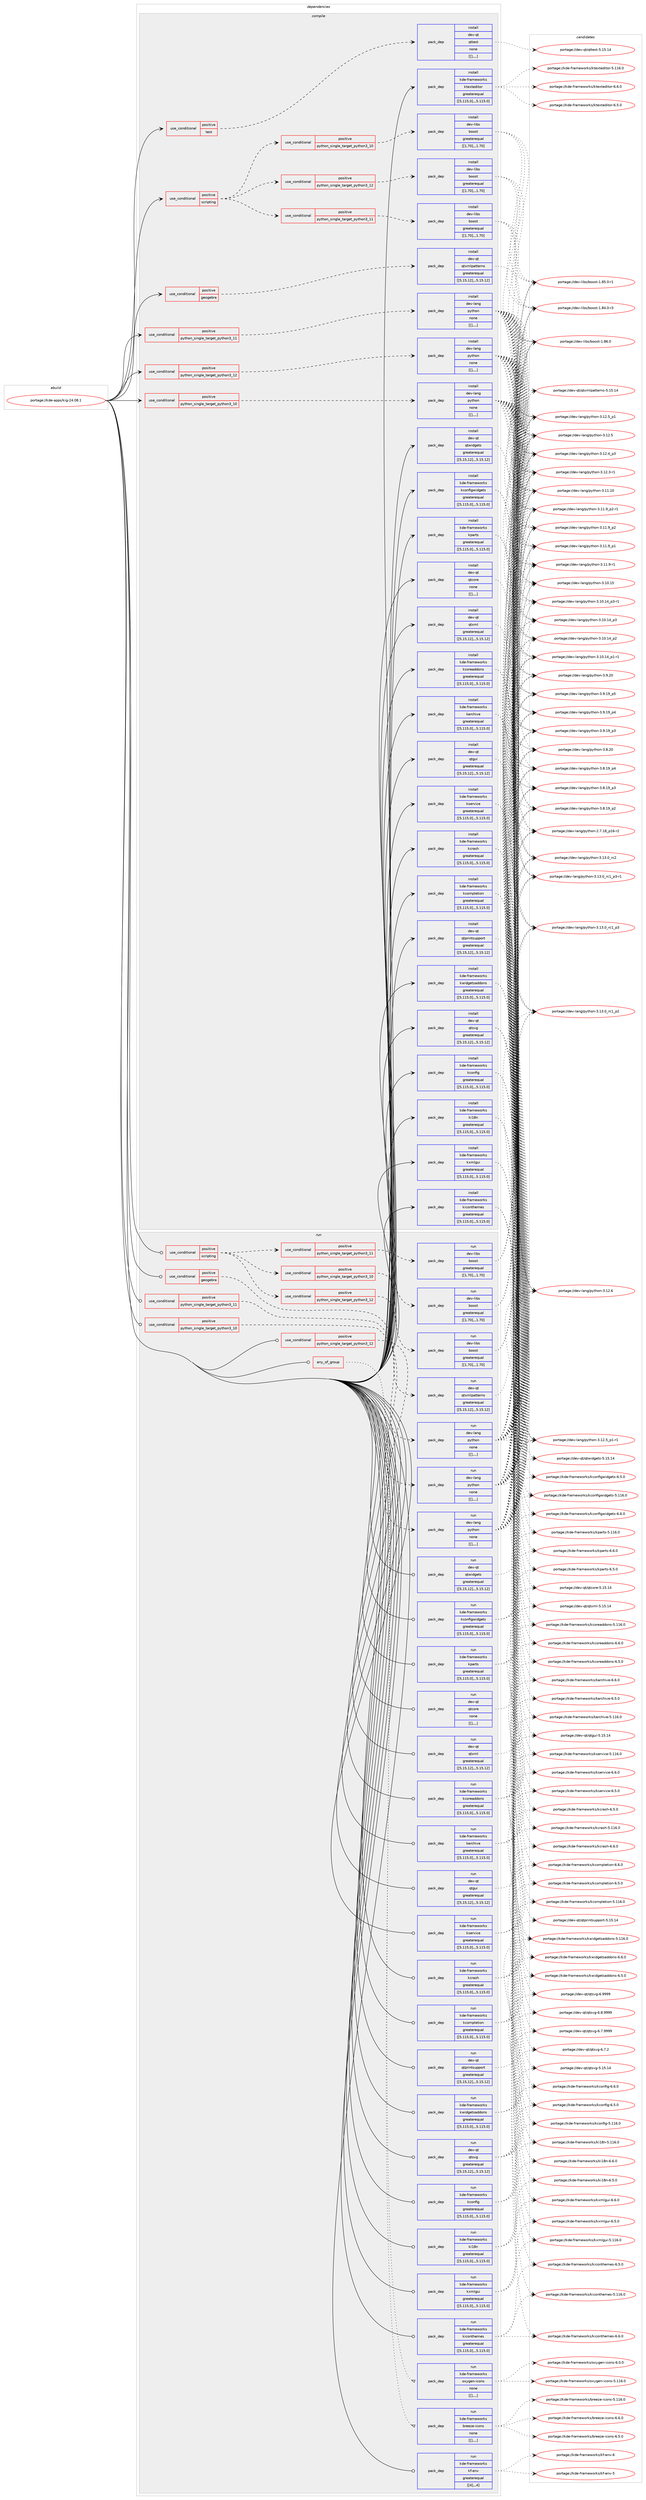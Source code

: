 digraph prolog {

# *************
# Graph options
# *************

newrank=true;
concentrate=true;
compound=true;
graph [rankdir=LR,fontname=Helvetica,fontsize=10,ranksep=1.5];#, ranksep=2.5, nodesep=0.2];
edge  [arrowhead=vee];
node  [fontname=Helvetica,fontsize=10];

# **********
# The ebuild
# **********

subgraph cluster_leftcol {
color=gray;
label=<<i>ebuild</i>>;
id [label="portage://kde-apps/kig-24.08.1", color=red, width=4, href="../kde-apps/kig-24.08.1.svg"];
}

# ****************
# The dependencies
# ****************

subgraph cluster_midcol {
color=gray;
label=<<i>dependencies</i>>;
subgraph cluster_compile {
fillcolor="#eeeeee";
style=filled;
label=<<i>compile</i>>;
subgraph cond69151 {
dependency259993 [label=<<TABLE BORDER="0" CELLBORDER="1" CELLSPACING="0" CELLPADDING="4"><TR><TD ROWSPAN="3" CELLPADDING="10">use_conditional</TD></TR><TR><TD>positive</TD></TR><TR><TD>geogebra</TD></TR></TABLE>>, shape=none, color=red];
subgraph pack189028 {
dependency259994 [label=<<TABLE BORDER="0" CELLBORDER="1" CELLSPACING="0" CELLPADDING="4" WIDTH="220"><TR><TD ROWSPAN="6" CELLPADDING="30">pack_dep</TD></TR><TR><TD WIDTH="110">install</TD></TR><TR><TD>dev-qt</TD></TR><TR><TD>qtxmlpatterns</TD></TR><TR><TD>greaterequal</TD></TR><TR><TD>[[5,15,12],,,5.15.12]</TD></TR></TABLE>>, shape=none, color=blue];
}
dependency259993:e -> dependency259994:w [weight=20,style="dashed",arrowhead="vee"];
}
id:e -> dependency259993:w [weight=20,style="solid",arrowhead="vee"];
subgraph cond69152 {
dependency259995 [label=<<TABLE BORDER="0" CELLBORDER="1" CELLSPACING="0" CELLPADDING="4"><TR><TD ROWSPAN="3" CELLPADDING="10">use_conditional</TD></TR><TR><TD>positive</TD></TR><TR><TD>python_single_target_python3_10</TD></TR></TABLE>>, shape=none, color=red];
subgraph pack189029 {
dependency259996 [label=<<TABLE BORDER="0" CELLBORDER="1" CELLSPACING="0" CELLPADDING="4" WIDTH="220"><TR><TD ROWSPAN="6" CELLPADDING="30">pack_dep</TD></TR><TR><TD WIDTH="110">install</TD></TR><TR><TD>dev-lang</TD></TR><TR><TD>python</TD></TR><TR><TD>none</TD></TR><TR><TD>[[],,,,]</TD></TR></TABLE>>, shape=none, color=blue];
}
dependency259995:e -> dependency259996:w [weight=20,style="dashed",arrowhead="vee"];
}
id:e -> dependency259995:w [weight=20,style="solid",arrowhead="vee"];
subgraph cond69153 {
dependency259997 [label=<<TABLE BORDER="0" CELLBORDER="1" CELLSPACING="0" CELLPADDING="4"><TR><TD ROWSPAN="3" CELLPADDING="10">use_conditional</TD></TR><TR><TD>positive</TD></TR><TR><TD>python_single_target_python3_11</TD></TR></TABLE>>, shape=none, color=red];
subgraph pack189030 {
dependency259998 [label=<<TABLE BORDER="0" CELLBORDER="1" CELLSPACING="0" CELLPADDING="4" WIDTH="220"><TR><TD ROWSPAN="6" CELLPADDING="30">pack_dep</TD></TR><TR><TD WIDTH="110">install</TD></TR><TR><TD>dev-lang</TD></TR><TR><TD>python</TD></TR><TR><TD>none</TD></TR><TR><TD>[[],,,,]</TD></TR></TABLE>>, shape=none, color=blue];
}
dependency259997:e -> dependency259998:w [weight=20,style="dashed",arrowhead="vee"];
}
id:e -> dependency259997:w [weight=20,style="solid",arrowhead="vee"];
subgraph cond69154 {
dependency259999 [label=<<TABLE BORDER="0" CELLBORDER="1" CELLSPACING="0" CELLPADDING="4"><TR><TD ROWSPAN="3" CELLPADDING="10">use_conditional</TD></TR><TR><TD>positive</TD></TR><TR><TD>python_single_target_python3_12</TD></TR></TABLE>>, shape=none, color=red];
subgraph pack189031 {
dependency260000 [label=<<TABLE BORDER="0" CELLBORDER="1" CELLSPACING="0" CELLPADDING="4" WIDTH="220"><TR><TD ROWSPAN="6" CELLPADDING="30">pack_dep</TD></TR><TR><TD WIDTH="110">install</TD></TR><TR><TD>dev-lang</TD></TR><TR><TD>python</TD></TR><TR><TD>none</TD></TR><TR><TD>[[],,,,]</TD></TR></TABLE>>, shape=none, color=blue];
}
dependency259999:e -> dependency260000:w [weight=20,style="dashed",arrowhead="vee"];
}
id:e -> dependency259999:w [weight=20,style="solid",arrowhead="vee"];
subgraph cond69155 {
dependency260001 [label=<<TABLE BORDER="0" CELLBORDER="1" CELLSPACING="0" CELLPADDING="4"><TR><TD ROWSPAN="3" CELLPADDING="10">use_conditional</TD></TR><TR><TD>positive</TD></TR><TR><TD>scripting</TD></TR></TABLE>>, shape=none, color=red];
subgraph cond69156 {
dependency260002 [label=<<TABLE BORDER="0" CELLBORDER="1" CELLSPACING="0" CELLPADDING="4"><TR><TD ROWSPAN="3" CELLPADDING="10">use_conditional</TD></TR><TR><TD>positive</TD></TR><TR><TD>python_single_target_python3_10</TD></TR></TABLE>>, shape=none, color=red];
subgraph pack189032 {
dependency260003 [label=<<TABLE BORDER="0" CELLBORDER="1" CELLSPACING="0" CELLPADDING="4" WIDTH="220"><TR><TD ROWSPAN="6" CELLPADDING="30">pack_dep</TD></TR><TR><TD WIDTH="110">install</TD></TR><TR><TD>dev-libs</TD></TR><TR><TD>boost</TD></TR><TR><TD>greaterequal</TD></TR><TR><TD>[[1,70],,,1.70]</TD></TR></TABLE>>, shape=none, color=blue];
}
dependency260002:e -> dependency260003:w [weight=20,style="dashed",arrowhead="vee"];
}
dependency260001:e -> dependency260002:w [weight=20,style="dashed",arrowhead="vee"];
subgraph cond69157 {
dependency260004 [label=<<TABLE BORDER="0" CELLBORDER="1" CELLSPACING="0" CELLPADDING="4"><TR><TD ROWSPAN="3" CELLPADDING="10">use_conditional</TD></TR><TR><TD>positive</TD></TR><TR><TD>python_single_target_python3_11</TD></TR></TABLE>>, shape=none, color=red];
subgraph pack189033 {
dependency260005 [label=<<TABLE BORDER="0" CELLBORDER="1" CELLSPACING="0" CELLPADDING="4" WIDTH="220"><TR><TD ROWSPAN="6" CELLPADDING="30">pack_dep</TD></TR><TR><TD WIDTH="110">install</TD></TR><TR><TD>dev-libs</TD></TR><TR><TD>boost</TD></TR><TR><TD>greaterequal</TD></TR><TR><TD>[[1,70],,,1.70]</TD></TR></TABLE>>, shape=none, color=blue];
}
dependency260004:e -> dependency260005:w [weight=20,style="dashed",arrowhead="vee"];
}
dependency260001:e -> dependency260004:w [weight=20,style="dashed",arrowhead="vee"];
subgraph cond69158 {
dependency260006 [label=<<TABLE BORDER="0" CELLBORDER="1" CELLSPACING="0" CELLPADDING="4"><TR><TD ROWSPAN="3" CELLPADDING="10">use_conditional</TD></TR><TR><TD>positive</TD></TR><TR><TD>python_single_target_python3_12</TD></TR></TABLE>>, shape=none, color=red];
subgraph pack189034 {
dependency260007 [label=<<TABLE BORDER="0" CELLBORDER="1" CELLSPACING="0" CELLPADDING="4" WIDTH="220"><TR><TD ROWSPAN="6" CELLPADDING="30">pack_dep</TD></TR><TR><TD WIDTH="110">install</TD></TR><TR><TD>dev-libs</TD></TR><TR><TD>boost</TD></TR><TR><TD>greaterequal</TD></TR><TR><TD>[[1,70],,,1.70]</TD></TR></TABLE>>, shape=none, color=blue];
}
dependency260006:e -> dependency260007:w [weight=20,style="dashed",arrowhead="vee"];
}
dependency260001:e -> dependency260006:w [weight=20,style="dashed",arrowhead="vee"];
}
id:e -> dependency260001:w [weight=20,style="solid",arrowhead="vee"];
subgraph cond69159 {
dependency260008 [label=<<TABLE BORDER="0" CELLBORDER="1" CELLSPACING="0" CELLPADDING="4"><TR><TD ROWSPAN="3" CELLPADDING="10">use_conditional</TD></TR><TR><TD>positive</TD></TR><TR><TD>test</TD></TR></TABLE>>, shape=none, color=red];
subgraph pack189035 {
dependency260009 [label=<<TABLE BORDER="0" CELLBORDER="1" CELLSPACING="0" CELLPADDING="4" WIDTH="220"><TR><TD ROWSPAN="6" CELLPADDING="30">pack_dep</TD></TR><TR><TD WIDTH="110">install</TD></TR><TR><TD>dev-qt</TD></TR><TR><TD>qttest</TD></TR><TR><TD>none</TD></TR><TR><TD>[[],,,,]</TD></TR></TABLE>>, shape=none, color=blue];
}
dependency260008:e -> dependency260009:w [weight=20,style="dashed",arrowhead="vee"];
}
id:e -> dependency260008:w [weight=20,style="solid",arrowhead="vee"];
subgraph pack189036 {
dependency260010 [label=<<TABLE BORDER="0" CELLBORDER="1" CELLSPACING="0" CELLPADDING="4" WIDTH="220"><TR><TD ROWSPAN="6" CELLPADDING="30">pack_dep</TD></TR><TR><TD WIDTH="110">install</TD></TR><TR><TD>dev-qt</TD></TR><TR><TD>qtcore</TD></TR><TR><TD>none</TD></TR><TR><TD>[[],,,,]</TD></TR></TABLE>>, shape=none, color=blue];
}
id:e -> dependency260010:w [weight=20,style="solid",arrowhead="vee"];
subgraph pack189037 {
dependency260011 [label=<<TABLE BORDER="0" CELLBORDER="1" CELLSPACING="0" CELLPADDING="4" WIDTH="220"><TR><TD ROWSPAN="6" CELLPADDING="30">pack_dep</TD></TR><TR><TD WIDTH="110">install</TD></TR><TR><TD>dev-qt</TD></TR><TR><TD>qtgui</TD></TR><TR><TD>greaterequal</TD></TR><TR><TD>[[5,15,12],,,5.15.12]</TD></TR></TABLE>>, shape=none, color=blue];
}
id:e -> dependency260011:w [weight=20,style="solid",arrowhead="vee"];
subgraph pack189038 {
dependency260012 [label=<<TABLE BORDER="0" CELLBORDER="1" CELLSPACING="0" CELLPADDING="4" WIDTH="220"><TR><TD ROWSPAN="6" CELLPADDING="30">pack_dep</TD></TR><TR><TD WIDTH="110">install</TD></TR><TR><TD>dev-qt</TD></TR><TR><TD>qtprintsupport</TD></TR><TR><TD>greaterequal</TD></TR><TR><TD>[[5,15,12],,,5.15.12]</TD></TR></TABLE>>, shape=none, color=blue];
}
id:e -> dependency260012:w [weight=20,style="solid",arrowhead="vee"];
subgraph pack189039 {
dependency260013 [label=<<TABLE BORDER="0" CELLBORDER="1" CELLSPACING="0" CELLPADDING="4" WIDTH="220"><TR><TD ROWSPAN="6" CELLPADDING="30">pack_dep</TD></TR><TR><TD WIDTH="110">install</TD></TR><TR><TD>dev-qt</TD></TR><TR><TD>qtsvg</TD></TR><TR><TD>greaterequal</TD></TR><TR><TD>[[5,15,12],,,5.15.12]</TD></TR></TABLE>>, shape=none, color=blue];
}
id:e -> dependency260013:w [weight=20,style="solid",arrowhead="vee"];
subgraph pack189040 {
dependency260014 [label=<<TABLE BORDER="0" CELLBORDER="1" CELLSPACING="0" CELLPADDING="4" WIDTH="220"><TR><TD ROWSPAN="6" CELLPADDING="30">pack_dep</TD></TR><TR><TD WIDTH="110">install</TD></TR><TR><TD>dev-qt</TD></TR><TR><TD>qtwidgets</TD></TR><TR><TD>greaterequal</TD></TR><TR><TD>[[5,15,12],,,5.15.12]</TD></TR></TABLE>>, shape=none, color=blue];
}
id:e -> dependency260014:w [weight=20,style="solid",arrowhead="vee"];
subgraph pack189041 {
dependency260015 [label=<<TABLE BORDER="0" CELLBORDER="1" CELLSPACING="0" CELLPADDING="4" WIDTH="220"><TR><TD ROWSPAN="6" CELLPADDING="30">pack_dep</TD></TR><TR><TD WIDTH="110">install</TD></TR><TR><TD>dev-qt</TD></TR><TR><TD>qtxml</TD></TR><TR><TD>greaterequal</TD></TR><TR><TD>[[5,15,12],,,5.15.12]</TD></TR></TABLE>>, shape=none, color=blue];
}
id:e -> dependency260015:w [weight=20,style="solid",arrowhead="vee"];
subgraph pack189042 {
dependency260016 [label=<<TABLE BORDER="0" CELLBORDER="1" CELLSPACING="0" CELLPADDING="4" WIDTH="220"><TR><TD ROWSPAN="6" CELLPADDING="30">pack_dep</TD></TR><TR><TD WIDTH="110">install</TD></TR><TR><TD>kde-frameworks</TD></TR><TR><TD>karchive</TD></TR><TR><TD>greaterequal</TD></TR><TR><TD>[[5,115,0],,,5.115.0]</TD></TR></TABLE>>, shape=none, color=blue];
}
id:e -> dependency260016:w [weight=20,style="solid",arrowhead="vee"];
subgraph pack189043 {
dependency260017 [label=<<TABLE BORDER="0" CELLBORDER="1" CELLSPACING="0" CELLPADDING="4" WIDTH="220"><TR><TD ROWSPAN="6" CELLPADDING="30">pack_dep</TD></TR><TR><TD WIDTH="110">install</TD></TR><TR><TD>kde-frameworks</TD></TR><TR><TD>kcompletion</TD></TR><TR><TD>greaterequal</TD></TR><TR><TD>[[5,115,0],,,5.115.0]</TD></TR></TABLE>>, shape=none, color=blue];
}
id:e -> dependency260017:w [weight=20,style="solid",arrowhead="vee"];
subgraph pack189044 {
dependency260018 [label=<<TABLE BORDER="0" CELLBORDER="1" CELLSPACING="0" CELLPADDING="4" WIDTH="220"><TR><TD ROWSPAN="6" CELLPADDING="30">pack_dep</TD></TR><TR><TD WIDTH="110">install</TD></TR><TR><TD>kde-frameworks</TD></TR><TR><TD>kconfig</TD></TR><TR><TD>greaterequal</TD></TR><TR><TD>[[5,115,0],,,5.115.0]</TD></TR></TABLE>>, shape=none, color=blue];
}
id:e -> dependency260018:w [weight=20,style="solid",arrowhead="vee"];
subgraph pack189045 {
dependency260019 [label=<<TABLE BORDER="0" CELLBORDER="1" CELLSPACING="0" CELLPADDING="4" WIDTH="220"><TR><TD ROWSPAN="6" CELLPADDING="30">pack_dep</TD></TR><TR><TD WIDTH="110">install</TD></TR><TR><TD>kde-frameworks</TD></TR><TR><TD>kconfigwidgets</TD></TR><TR><TD>greaterequal</TD></TR><TR><TD>[[5,115,0],,,5.115.0]</TD></TR></TABLE>>, shape=none, color=blue];
}
id:e -> dependency260019:w [weight=20,style="solid",arrowhead="vee"];
subgraph pack189046 {
dependency260020 [label=<<TABLE BORDER="0" CELLBORDER="1" CELLSPACING="0" CELLPADDING="4" WIDTH="220"><TR><TD ROWSPAN="6" CELLPADDING="30">pack_dep</TD></TR><TR><TD WIDTH="110">install</TD></TR><TR><TD>kde-frameworks</TD></TR><TR><TD>kcoreaddons</TD></TR><TR><TD>greaterequal</TD></TR><TR><TD>[[5,115,0],,,5.115.0]</TD></TR></TABLE>>, shape=none, color=blue];
}
id:e -> dependency260020:w [weight=20,style="solid",arrowhead="vee"];
subgraph pack189047 {
dependency260021 [label=<<TABLE BORDER="0" CELLBORDER="1" CELLSPACING="0" CELLPADDING="4" WIDTH="220"><TR><TD ROWSPAN="6" CELLPADDING="30">pack_dep</TD></TR><TR><TD WIDTH="110">install</TD></TR><TR><TD>kde-frameworks</TD></TR><TR><TD>kcrash</TD></TR><TR><TD>greaterequal</TD></TR><TR><TD>[[5,115,0],,,5.115.0]</TD></TR></TABLE>>, shape=none, color=blue];
}
id:e -> dependency260021:w [weight=20,style="solid",arrowhead="vee"];
subgraph pack189048 {
dependency260022 [label=<<TABLE BORDER="0" CELLBORDER="1" CELLSPACING="0" CELLPADDING="4" WIDTH="220"><TR><TD ROWSPAN="6" CELLPADDING="30">pack_dep</TD></TR><TR><TD WIDTH="110">install</TD></TR><TR><TD>kde-frameworks</TD></TR><TR><TD>ki18n</TD></TR><TR><TD>greaterequal</TD></TR><TR><TD>[[5,115,0],,,5.115.0]</TD></TR></TABLE>>, shape=none, color=blue];
}
id:e -> dependency260022:w [weight=20,style="solid",arrowhead="vee"];
subgraph pack189049 {
dependency260023 [label=<<TABLE BORDER="0" CELLBORDER="1" CELLSPACING="0" CELLPADDING="4" WIDTH="220"><TR><TD ROWSPAN="6" CELLPADDING="30">pack_dep</TD></TR><TR><TD WIDTH="110">install</TD></TR><TR><TD>kde-frameworks</TD></TR><TR><TD>kiconthemes</TD></TR><TR><TD>greaterequal</TD></TR><TR><TD>[[5,115,0],,,5.115.0]</TD></TR></TABLE>>, shape=none, color=blue];
}
id:e -> dependency260023:w [weight=20,style="solid",arrowhead="vee"];
subgraph pack189050 {
dependency260024 [label=<<TABLE BORDER="0" CELLBORDER="1" CELLSPACING="0" CELLPADDING="4" WIDTH="220"><TR><TD ROWSPAN="6" CELLPADDING="30">pack_dep</TD></TR><TR><TD WIDTH="110">install</TD></TR><TR><TD>kde-frameworks</TD></TR><TR><TD>kparts</TD></TR><TR><TD>greaterequal</TD></TR><TR><TD>[[5,115,0],,,5.115.0]</TD></TR></TABLE>>, shape=none, color=blue];
}
id:e -> dependency260024:w [weight=20,style="solid",arrowhead="vee"];
subgraph pack189051 {
dependency260025 [label=<<TABLE BORDER="0" CELLBORDER="1" CELLSPACING="0" CELLPADDING="4" WIDTH="220"><TR><TD ROWSPAN="6" CELLPADDING="30">pack_dep</TD></TR><TR><TD WIDTH="110">install</TD></TR><TR><TD>kde-frameworks</TD></TR><TR><TD>kservice</TD></TR><TR><TD>greaterequal</TD></TR><TR><TD>[[5,115,0],,,5.115.0]</TD></TR></TABLE>>, shape=none, color=blue];
}
id:e -> dependency260025:w [weight=20,style="solid",arrowhead="vee"];
subgraph pack189052 {
dependency260026 [label=<<TABLE BORDER="0" CELLBORDER="1" CELLSPACING="0" CELLPADDING="4" WIDTH="220"><TR><TD ROWSPAN="6" CELLPADDING="30">pack_dep</TD></TR><TR><TD WIDTH="110">install</TD></TR><TR><TD>kde-frameworks</TD></TR><TR><TD>ktexteditor</TD></TR><TR><TD>greaterequal</TD></TR><TR><TD>[[5,115,0],,,5.115.0]</TD></TR></TABLE>>, shape=none, color=blue];
}
id:e -> dependency260026:w [weight=20,style="solid",arrowhead="vee"];
subgraph pack189053 {
dependency260027 [label=<<TABLE BORDER="0" CELLBORDER="1" CELLSPACING="0" CELLPADDING="4" WIDTH="220"><TR><TD ROWSPAN="6" CELLPADDING="30">pack_dep</TD></TR><TR><TD WIDTH="110">install</TD></TR><TR><TD>kde-frameworks</TD></TR><TR><TD>kwidgetsaddons</TD></TR><TR><TD>greaterequal</TD></TR><TR><TD>[[5,115,0],,,5.115.0]</TD></TR></TABLE>>, shape=none, color=blue];
}
id:e -> dependency260027:w [weight=20,style="solid",arrowhead="vee"];
subgraph pack189054 {
dependency260028 [label=<<TABLE BORDER="0" CELLBORDER="1" CELLSPACING="0" CELLPADDING="4" WIDTH="220"><TR><TD ROWSPAN="6" CELLPADDING="30">pack_dep</TD></TR><TR><TD WIDTH="110">install</TD></TR><TR><TD>kde-frameworks</TD></TR><TR><TD>kxmlgui</TD></TR><TR><TD>greaterequal</TD></TR><TR><TD>[[5,115,0],,,5.115.0]</TD></TR></TABLE>>, shape=none, color=blue];
}
id:e -> dependency260028:w [weight=20,style="solid",arrowhead="vee"];
}
subgraph cluster_compileandrun {
fillcolor="#eeeeee";
style=filled;
label=<<i>compile and run</i>>;
}
subgraph cluster_run {
fillcolor="#eeeeee";
style=filled;
label=<<i>run</i>>;
subgraph any1654 {
dependency260029 [label=<<TABLE BORDER="0" CELLBORDER="1" CELLSPACING="0" CELLPADDING="4"><TR><TD CELLPADDING="10">any_of_group</TD></TR></TABLE>>, shape=none, color=red];subgraph pack189055 {
dependency260030 [label=<<TABLE BORDER="0" CELLBORDER="1" CELLSPACING="0" CELLPADDING="4" WIDTH="220"><TR><TD ROWSPAN="6" CELLPADDING="30">pack_dep</TD></TR><TR><TD WIDTH="110">run</TD></TR><TR><TD>kde-frameworks</TD></TR><TR><TD>breeze-icons</TD></TR><TR><TD>none</TD></TR><TR><TD>[[],,,,]</TD></TR></TABLE>>, shape=none, color=blue];
}
dependency260029:e -> dependency260030:w [weight=20,style="dotted",arrowhead="oinv"];
subgraph pack189056 {
dependency260031 [label=<<TABLE BORDER="0" CELLBORDER="1" CELLSPACING="0" CELLPADDING="4" WIDTH="220"><TR><TD ROWSPAN="6" CELLPADDING="30">pack_dep</TD></TR><TR><TD WIDTH="110">run</TD></TR><TR><TD>kde-frameworks</TD></TR><TR><TD>oxygen-icons</TD></TR><TR><TD>none</TD></TR><TR><TD>[[],,,,]</TD></TR></TABLE>>, shape=none, color=blue];
}
dependency260029:e -> dependency260031:w [weight=20,style="dotted",arrowhead="oinv"];
}
id:e -> dependency260029:w [weight=20,style="solid",arrowhead="odot"];
subgraph cond69160 {
dependency260032 [label=<<TABLE BORDER="0" CELLBORDER="1" CELLSPACING="0" CELLPADDING="4"><TR><TD ROWSPAN="3" CELLPADDING="10">use_conditional</TD></TR><TR><TD>positive</TD></TR><TR><TD>geogebra</TD></TR></TABLE>>, shape=none, color=red];
subgraph pack189057 {
dependency260033 [label=<<TABLE BORDER="0" CELLBORDER="1" CELLSPACING="0" CELLPADDING="4" WIDTH="220"><TR><TD ROWSPAN="6" CELLPADDING="30">pack_dep</TD></TR><TR><TD WIDTH="110">run</TD></TR><TR><TD>dev-qt</TD></TR><TR><TD>qtxmlpatterns</TD></TR><TR><TD>greaterequal</TD></TR><TR><TD>[[5,15,12],,,5.15.12]</TD></TR></TABLE>>, shape=none, color=blue];
}
dependency260032:e -> dependency260033:w [weight=20,style="dashed",arrowhead="vee"];
}
id:e -> dependency260032:w [weight=20,style="solid",arrowhead="odot"];
subgraph cond69161 {
dependency260034 [label=<<TABLE BORDER="0" CELLBORDER="1" CELLSPACING="0" CELLPADDING="4"><TR><TD ROWSPAN="3" CELLPADDING="10">use_conditional</TD></TR><TR><TD>positive</TD></TR><TR><TD>python_single_target_python3_10</TD></TR></TABLE>>, shape=none, color=red];
subgraph pack189058 {
dependency260035 [label=<<TABLE BORDER="0" CELLBORDER="1" CELLSPACING="0" CELLPADDING="4" WIDTH="220"><TR><TD ROWSPAN="6" CELLPADDING="30">pack_dep</TD></TR><TR><TD WIDTH="110">run</TD></TR><TR><TD>dev-lang</TD></TR><TR><TD>python</TD></TR><TR><TD>none</TD></TR><TR><TD>[[],,,,]</TD></TR></TABLE>>, shape=none, color=blue];
}
dependency260034:e -> dependency260035:w [weight=20,style="dashed",arrowhead="vee"];
}
id:e -> dependency260034:w [weight=20,style="solid",arrowhead="odot"];
subgraph cond69162 {
dependency260036 [label=<<TABLE BORDER="0" CELLBORDER="1" CELLSPACING="0" CELLPADDING="4"><TR><TD ROWSPAN="3" CELLPADDING="10">use_conditional</TD></TR><TR><TD>positive</TD></TR><TR><TD>python_single_target_python3_11</TD></TR></TABLE>>, shape=none, color=red];
subgraph pack189059 {
dependency260037 [label=<<TABLE BORDER="0" CELLBORDER="1" CELLSPACING="0" CELLPADDING="4" WIDTH="220"><TR><TD ROWSPAN="6" CELLPADDING="30">pack_dep</TD></TR><TR><TD WIDTH="110">run</TD></TR><TR><TD>dev-lang</TD></TR><TR><TD>python</TD></TR><TR><TD>none</TD></TR><TR><TD>[[],,,,]</TD></TR></TABLE>>, shape=none, color=blue];
}
dependency260036:e -> dependency260037:w [weight=20,style="dashed",arrowhead="vee"];
}
id:e -> dependency260036:w [weight=20,style="solid",arrowhead="odot"];
subgraph cond69163 {
dependency260038 [label=<<TABLE BORDER="0" CELLBORDER="1" CELLSPACING="0" CELLPADDING="4"><TR><TD ROWSPAN="3" CELLPADDING="10">use_conditional</TD></TR><TR><TD>positive</TD></TR><TR><TD>python_single_target_python3_12</TD></TR></TABLE>>, shape=none, color=red];
subgraph pack189060 {
dependency260039 [label=<<TABLE BORDER="0" CELLBORDER="1" CELLSPACING="0" CELLPADDING="4" WIDTH="220"><TR><TD ROWSPAN="6" CELLPADDING="30">pack_dep</TD></TR><TR><TD WIDTH="110">run</TD></TR><TR><TD>dev-lang</TD></TR><TR><TD>python</TD></TR><TR><TD>none</TD></TR><TR><TD>[[],,,,]</TD></TR></TABLE>>, shape=none, color=blue];
}
dependency260038:e -> dependency260039:w [weight=20,style="dashed",arrowhead="vee"];
}
id:e -> dependency260038:w [weight=20,style="solid",arrowhead="odot"];
subgraph cond69164 {
dependency260040 [label=<<TABLE BORDER="0" CELLBORDER="1" CELLSPACING="0" CELLPADDING="4"><TR><TD ROWSPAN="3" CELLPADDING="10">use_conditional</TD></TR><TR><TD>positive</TD></TR><TR><TD>scripting</TD></TR></TABLE>>, shape=none, color=red];
subgraph cond69165 {
dependency260041 [label=<<TABLE BORDER="0" CELLBORDER="1" CELLSPACING="0" CELLPADDING="4"><TR><TD ROWSPAN="3" CELLPADDING="10">use_conditional</TD></TR><TR><TD>positive</TD></TR><TR><TD>python_single_target_python3_10</TD></TR></TABLE>>, shape=none, color=red];
subgraph pack189061 {
dependency260042 [label=<<TABLE BORDER="0" CELLBORDER="1" CELLSPACING="0" CELLPADDING="4" WIDTH="220"><TR><TD ROWSPAN="6" CELLPADDING="30">pack_dep</TD></TR><TR><TD WIDTH="110">run</TD></TR><TR><TD>dev-libs</TD></TR><TR><TD>boost</TD></TR><TR><TD>greaterequal</TD></TR><TR><TD>[[1,70],,,1.70]</TD></TR></TABLE>>, shape=none, color=blue];
}
dependency260041:e -> dependency260042:w [weight=20,style="dashed",arrowhead="vee"];
}
dependency260040:e -> dependency260041:w [weight=20,style="dashed",arrowhead="vee"];
subgraph cond69166 {
dependency260043 [label=<<TABLE BORDER="0" CELLBORDER="1" CELLSPACING="0" CELLPADDING="4"><TR><TD ROWSPAN="3" CELLPADDING="10">use_conditional</TD></TR><TR><TD>positive</TD></TR><TR><TD>python_single_target_python3_11</TD></TR></TABLE>>, shape=none, color=red];
subgraph pack189062 {
dependency260044 [label=<<TABLE BORDER="0" CELLBORDER="1" CELLSPACING="0" CELLPADDING="4" WIDTH="220"><TR><TD ROWSPAN="6" CELLPADDING="30">pack_dep</TD></TR><TR><TD WIDTH="110">run</TD></TR><TR><TD>dev-libs</TD></TR><TR><TD>boost</TD></TR><TR><TD>greaterequal</TD></TR><TR><TD>[[1,70],,,1.70]</TD></TR></TABLE>>, shape=none, color=blue];
}
dependency260043:e -> dependency260044:w [weight=20,style="dashed",arrowhead="vee"];
}
dependency260040:e -> dependency260043:w [weight=20,style="dashed",arrowhead="vee"];
subgraph cond69167 {
dependency260045 [label=<<TABLE BORDER="0" CELLBORDER="1" CELLSPACING="0" CELLPADDING="4"><TR><TD ROWSPAN="3" CELLPADDING="10">use_conditional</TD></TR><TR><TD>positive</TD></TR><TR><TD>python_single_target_python3_12</TD></TR></TABLE>>, shape=none, color=red];
subgraph pack189063 {
dependency260046 [label=<<TABLE BORDER="0" CELLBORDER="1" CELLSPACING="0" CELLPADDING="4" WIDTH="220"><TR><TD ROWSPAN="6" CELLPADDING="30">pack_dep</TD></TR><TR><TD WIDTH="110">run</TD></TR><TR><TD>dev-libs</TD></TR><TR><TD>boost</TD></TR><TR><TD>greaterequal</TD></TR><TR><TD>[[1,70],,,1.70]</TD></TR></TABLE>>, shape=none, color=blue];
}
dependency260045:e -> dependency260046:w [weight=20,style="dashed",arrowhead="vee"];
}
dependency260040:e -> dependency260045:w [weight=20,style="dashed",arrowhead="vee"];
}
id:e -> dependency260040:w [weight=20,style="solid",arrowhead="odot"];
subgraph pack189064 {
dependency260047 [label=<<TABLE BORDER="0" CELLBORDER="1" CELLSPACING="0" CELLPADDING="4" WIDTH="220"><TR><TD ROWSPAN="6" CELLPADDING="30">pack_dep</TD></TR><TR><TD WIDTH="110">run</TD></TR><TR><TD>dev-qt</TD></TR><TR><TD>qtcore</TD></TR><TR><TD>none</TD></TR><TR><TD>[[],,,,]</TD></TR></TABLE>>, shape=none, color=blue];
}
id:e -> dependency260047:w [weight=20,style="solid",arrowhead="odot"];
subgraph pack189065 {
dependency260048 [label=<<TABLE BORDER="0" CELLBORDER="1" CELLSPACING="0" CELLPADDING="4" WIDTH="220"><TR><TD ROWSPAN="6" CELLPADDING="30">pack_dep</TD></TR><TR><TD WIDTH="110">run</TD></TR><TR><TD>dev-qt</TD></TR><TR><TD>qtgui</TD></TR><TR><TD>greaterequal</TD></TR><TR><TD>[[5,15,12],,,5.15.12]</TD></TR></TABLE>>, shape=none, color=blue];
}
id:e -> dependency260048:w [weight=20,style="solid",arrowhead="odot"];
subgraph pack189066 {
dependency260049 [label=<<TABLE BORDER="0" CELLBORDER="1" CELLSPACING="0" CELLPADDING="4" WIDTH="220"><TR><TD ROWSPAN="6" CELLPADDING="30">pack_dep</TD></TR><TR><TD WIDTH="110">run</TD></TR><TR><TD>dev-qt</TD></TR><TR><TD>qtprintsupport</TD></TR><TR><TD>greaterequal</TD></TR><TR><TD>[[5,15,12],,,5.15.12]</TD></TR></TABLE>>, shape=none, color=blue];
}
id:e -> dependency260049:w [weight=20,style="solid",arrowhead="odot"];
subgraph pack189067 {
dependency260050 [label=<<TABLE BORDER="0" CELLBORDER="1" CELLSPACING="0" CELLPADDING="4" WIDTH="220"><TR><TD ROWSPAN="6" CELLPADDING="30">pack_dep</TD></TR><TR><TD WIDTH="110">run</TD></TR><TR><TD>dev-qt</TD></TR><TR><TD>qtsvg</TD></TR><TR><TD>greaterequal</TD></TR><TR><TD>[[5,15,12],,,5.15.12]</TD></TR></TABLE>>, shape=none, color=blue];
}
id:e -> dependency260050:w [weight=20,style="solid",arrowhead="odot"];
subgraph pack189068 {
dependency260051 [label=<<TABLE BORDER="0" CELLBORDER="1" CELLSPACING="0" CELLPADDING="4" WIDTH="220"><TR><TD ROWSPAN="6" CELLPADDING="30">pack_dep</TD></TR><TR><TD WIDTH="110">run</TD></TR><TR><TD>dev-qt</TD></TR><TR><TD>qtwidgets</TD></TR><TR><TD>greaterequal</TD></TR><TR><TD>[[5,15,12],,,5.15.12]</TD></TR></TABLE>>, shape=none, color=blue];
}
id:e -> dependency260051:w [weight=20,style="solid",arrowhead="odot"];
subgraph pack189069 {
dependency260052 [label=<<TABLE BORDER="0" CELLBORDER="1" CELLSPACING="0" CELLPADDING="4" WIDTH="220"><TR><TD ROWSPAN="6" CELLPADDING="30">pack_dep</TD></TR><TR><TD WIDTH="110">run</TD></TR><TR><TD>dev-qt</TD></TR><TR><TD>qtxml</TD></TR><TR><TD>greaterequal</TD></TR><TR><TD>[[5,15,12],,,5.15.12]</TD></TR></TABLE>>, shape=none, color=blue];
}
id:e -> dependency260052:w [weight=20,style="solid",arrowhead="odot"];
subgraph pack189070 {
dependency260053 [label=<<TABLE BORDER="0" CELLBORDER="1" CELLSPACING="0" CELLPADDING="4" WIDTH="220"><TR><TD ROWSPAN="6" CELLPADDING="30">pack_dep</TD></TR><TR><TD WIDTH="110">run</TD></TR><TR><TD>kde-frameworks</TD></TR><TR><TD>karchive</TD></TR><TR><TD>greaterequal</TD></TR><TR><TD>[[5,115,0],,,5.115.0]</TD></TR></TABLE>>, shape=none, color=blue];
}
id:e -> dependency260053:w [weight=20,style="solid",arrowhead="odot"];
subgraph pack189071 {
dependency260054 [label=<<TABLE BORDER="0" CELLBORDER="1" CELLSPACING="0" CELLPADDING="4" WIDTH="220"><TR><TD ROWSPAN="6" CELLPADDING="30">pack_dep</TD></TR><TR><TD WIDTH="110">run</TD></TR><TR><TD>kde-frameworks</TD></TR><TR><TD>kcompletion</TD></TR><TR><TD>greaterequal</TD></TR><TR><TD>[[5,115,0],,,5.115.0]</TD></TR></TABLE>>, shape=none, color=blue];
}
id:e -> dependency260054:w [weight=20,style="solid",arrowhead="odot"];
subgraph pack189072 {
dependency260055 [label=<<TABLE BORDER="0" CELLBORDER="1" CELLSPACING="0" CELLPADDING="4" WIDTH="220"><TR><TD ROWSPAN="6" CELLPADDING="30">pack_dep</TD></TR><TR><TD WIDTH="110">run</TD></TR><TR><TD>kde-frameworks</TD></TR><TR><TD>kconfig</TD></TR><TR><TD>greaterequal</TD></TR><TR><TD>[[5,115,0],,,5.115.0]</TD></TR></TABLE>>, shape=none, color=blue];
}
id:e -> dependency260055:w [weight=20,style="solid",arrowhead="odot"];
subgraph pack189073 {
dependency260056 [label=<<TABLE BORDER="0" CELLBORDER="1" CELLSPACING="0" CELLPADDING="4" WIDTH="220"><TR><TD ROWSPAN="6" CELLPADDING="30">pack_dep</TD></TR><TR><TD WIDTH="110">run</TD></TR><TR><TD>kde-frameworks</TD></TR><TR><TD>kconfigwidgets</TD></TR><TR><TD>greaterequal</TD></TR><TR><TD>[[5,115,0],,,5.115.0]</TD></TR></TABLE>>, shape=none, color=blue];
}
id:e -> dependency260056:w [weight=20,style="solid",arrowhead="odot"];
subgraph pack189074 {
dependency260057 [label=<<TABLE BORDER="0" CELLBORDER="1" CELLSPACING="0" CELLPADDING="4" WIDTH="220"><TR><TD ROWSPAN="6" CELLPADDING="30">pack_dep</TD></TR><TR><TD WIDTH="110">run</TD></TR><TR><TD>kde-frameworks</TD></TR><TR><TD>kcoreaddons</TD></TR><TR><TD>greaterequal</TD></TR><TR><TD>[[5,115,0],,,5.115.0]</TD></TR></TABLE>>, shape=none, color=blue];
}
id:e -> dependency260057:w [weight=20,style="solid",arrowhead="odot"];
subgraph pack189075 {
dependency260058 [label=<<TABLE BORDER="0" CELLBORDER="1" CELLSPACING="0" CELLPADDING="4" WIDTH="220"><TR><TD ROWSPAN="6" CELLPADDING="30">pack_dep</TD></TR><TR><TD WIDTH="110">run</TD></TR><TR><TD>kde-frameworks</TD></TR><TR><TD>kcrash</TD></TR><TR><TD>greaterequal</TD></TR><TR><TD>[[5,115,0],,,5.115.0]</TD></TR></TABLE>>, shape=none, color=blue];
}
id:e -> dependency260058:w [weight=20,style="solid",arrowhead="odot"];
subgraph pack189076 {
dependency260059 [label=<<TABLE BORDER="0" CELLBORDER="1" CELLSPACING="0" CELLPADDING="4" WIDTH="220"><TR><TD ROWSPAN="6" CELLPADDING="30">pack_dep</TD></TR><TR><TD WIDTH="110">run</TD></TR><TR><TD>kde-frameworks</TD></TR><TR><TD>kf-env</TD></TR><TR><TD>greaterequal</TD></TR><TR><TD>[[4],,,4]</TD></TR></TABLE>>, shape=none, color=blue];
}
id:e -> dependency260059:w [weight=20,style="solid",arrowhead="odot"];
subgraph pack189077 {
dependency260060 [label=<<TABLE BORDER="0" CELLBORDER="1" CELLSPACING="0" CELLPADDING="4" WIDTH="220"><TR><TD ROWSPAN="6" CELLPADDING="30">pack_dep</TD></TR><TR><TD WIDTH="110">run</TD></TR><TR><TD>kde-frameworks</TD></TR><TR><TD>ki18n</TD></TR><TR><TD>greaterequal</TD></TR><TR><TD>[[5,115,0],,,5.115.0]</TD></TR></TABLE>>, shape=none, color=blue];
}
id:e -> dependency260060:w [weight=20,style="solid",arrowhead="odot"];
subgraph pack189078 {
dependency260061 [label=<<TABLE BORDER="0" CELLBORDER="1" CELLSPACING="0" CELLPADDING="4" WIDTH="220"><TR><TD ROWSPAN="6" CELLPADDING="30">pack_dep</TD></TR><TR><TD WIDTH="110">run</TD></TR><TR><TD>kde-frameworks</TD></TR><TR><TD>kiconthemes</TD></TR><TR><TD>greaterequal</TD></TR><TR><TD>[[5,115,0],,,5.115.0]</TD></TR></TABLE>>, shape=none, color=blue];
}
id:e -> dependency260061:w [weight=20,style="solid",arrowhead="odot"];
subgraph pack189079 {
dependency260062 [label=<<TABLE BORDER="0" CELLBORDER="1" CELLSPACING="0" CELLPADDING="4" WIDTH="220"><TR><TD ROWSPAN="6" CELLPADDING="30">pack_dep</TD></TR><TR><TD WIDTH="110">run</TD></TR><TR><TD>kde-frameworks</TD></TR><TR><TD>kparts</TD></TR><TR><TD>greaterequal</TD></TR><TR><TD>[[5,115,0],,,5.115.0]</TD></TR></TABLE>>, shape=none, color=blue];
}
id:e -> dependency260062:w [weight=20,style="solid",arrowhead="odot"];
subgraph pack189080 {
dependency260063 [label=<<TABLE BORDER="0" CELLBORDER="1" CELLSPACING="0" CELLPADDING="4" WIDTH="220"><TR><TD ROWSPAN="6" CELLPADDING="30">pack_dep</TD></TR><TR><TD WIDTH="110">run</TD></TR><TR><TD>kde-frameworks</TD></TR><TR><TD>kservice</TD></TR><TR><TD>greaterequal</TD></TR><TR><TD>[[5,115,0],,,5.115.0]</TD></TR></TABLE>>, shape=none, color=blue];
}
id:e -> dependency260063:w [weight=20,style="solid",arrowhead="odot"];
subgraph pack189081 {
dependency260064 [label=<<TABLE BORDER="0" CELLBORDER="1" CELLSPACING="0" CELLPADDING="4" WIDTH="220"><TR><TD ROWSPAN="6" CELLPADDING="30">pack_dep</TD></TR><TR><TD WIDTH="110">run</TD></TR><TR><TD>kde-frameworks</TD></TR><TR><TD>kwidgetsaddons</TD></TR><TR><TD>greaterequal</TD></TR><TR><TD>[[5,115,0],,,5.115.0]</TD></TR></TABLE>>, shape=none, color=blue];
}
id:e -> dependency260064:w [weight=20,style="solid",arrowhead="odot"];
subgraph pack189082 {
dependency260065 [label=<<TABLE BORDER="0" CELLBORDER="1" CELLSPACING="0" CELLPADDING="4" WIDTH="220"><TR><TD ROWSPAN="6" CELLPADDING="30">pack_dep</TD></TR><TR><TD WIDTH="110">run</TD></TR><TR><TD>kde-frameworks</TD></TR><TR><TD>kxmlgui</TD></TR><TR><TD>greaterequal</TD></TR><TR><TD>[[5,115,0],,,5.115.0]</TD></TR></TABLE>>, shape=none, color=blue];
}
id:e -> dependency260065:w [weight=20,style="solid",arrowhead="odot"];
}
}

# **************
# The candidates
# **************

subgraph cluster_choices {
rank=same;
color=gray;
label=<<i>candidates</i>>;

subgraph choice189028 {
color=black;
nodesep=1;
choice1001011184511311647113116120109108112971161161011141101154553464953464952 [label="portage://dev-qt/qtxmlpatterns-5.15.14", color=red, width=4,href="../dev-qt/qtxmlpatterns-5.15.14.svg"];
dependency259994:e -> choice1001011184511311647113116120109108112971161161011141101154553464953464952:w [style=dotted,weight="100"];
}
subgraph choice189029 {
color=black;
nodesep=1;
choice10010111845108971101034711212111610411111045514649514648951149950 [label="portage://dev-lang/python-3.13.0_rc2", color=red, width=4,href="../dev-lang/python-3.13.0_rc2.svg"];
choice1001011184510897110103471121211161041111104551464951464895114994995112514511449 [label="portage://dev-lang/python-3.13.0_rc1_p3-r1", color=red, width=4,href="../dev-lang/python-3.13.0_rc1_p3-r1.svg"];
choice100101118451089711010347112121116104111110455146495146489511499499511251 [label="portage://dev-lang/python-3.13.0_rc1_p3", color=red, width=4,href="../dev-lang/python-3.13.0_rc1_p3.svg"];
choice100101118451089711010347112121116104111110455146495146489511499499511250 [label="portage://dev-lang/python-3.13.0_rc1_p2", color=red, width=4,href="../dev-lang/python-3.13.0_rc1_p2.svg"];
choice10010111845108971101034711212111610411111045514649504654 [label="portage://dev-lang/python-3.12.6", color=red, width=4,href="../dev-lang/python-3.12.6.svg"];
choice1001011184510897110103471121211161041111104551464950465395112494511449 [label="portage://dev-lang/python-3.12.5_p1-r1", color=red, width=4,href="../dev-lang/python-3.12.5_p1-r1.svg"];
choice100101118451089711010347112121116104111110455146495046539511249 [label="portage://dev-lang/python-3.12.5_p1", color=red, width=4,href="../dev-lang/python-3.12.5_p1.svg"];
choice10010111845108971101034711212111610411111045514649504653 [label="portage://dev-lang/python-3.12.5", color=red, width=4,href="../dev-lang/python-3.12.5.svg"];
choice100101118451089711010347112121116104111110455146495046529511251 [label="portage://dev-lang/python-3.12.4_p3", color=red, width=4,href="../dev-lang/python-3.12.4_p3.svg"];
choice100101118451089711010347112121116104111110455146495046514511449 [label="portage://dev-lang/python-3.12.3-r1", color=red, width=4,href="../dev-lang/python-3.12.3-r1.svg"];
choice1001011184510897110103471121211161041111104551464949464948 [label="portage://dev-lang/python-3.11.10", color=red, width=4,href="../dev-lang/python-3.11.10.svg"];
choice1001011184510897110103471121211161041111104551464949465795112504511449 [label="portage://dev-lang/python-3.11.9_p2-r1", color=red, width=4,href="../dev-lang/python-3.11.9_p2-r1.svg"];
choice100101118451089711010347112121116104111110455146494946579511250 [label="portage://dev-lang/python-3.11.9_p2", color=red, width=4,href="../dev-lang/python-3.11.9_p2.svg"];
choice100101118451089711010347112121116104111110455146494946579511249 [label="portage://dev-lang/python-3.11.9_p1", color=red, width=4,href="../dev-lang/python-3.11.9_p1.svg"];
choice100101118451089711010347112121116104111110455146494946574511449 [label="portage://dev-lang/python-3.11.9-r1", color=red, width=4,href="../dev-lang/python-3.11.9-r1.svg"];
choice1001011184510897110103471121211161041111104551464948464953 [label="portage://dev-lang/python-3.10.15", color=red, width=4,href="../dev-lang/python-3.10.15.svg"];
choice100101118451089711010347112121116104111110455146494846495295112514511449 [label="portage://dev-lang/python-3.10.14_p3-r1", color=red, width=4,href="../dev-lang/python-3.10.14_p3-r1.svg"];
choice10010111845108971101034711212111610411111045514649484649529511251 [label="portage://dev-lang/python-3.10.14_p3", color=red, width=4,href="../dev-lang/python-3.10.14_p3.svg"];
choice10010111845108971101034711212111610411111045514649484649529511250 [label="portage://dev-lang/python-3.10.14_p2", color=red, width=4,href="../dev-lang/python-3.10.14_p2.svg"];
choice100101118451089711010347112121116104111110455146494846495295112494511449 [label="portage://dev-lang/python-3.10.14_p1-r1", color=red, width=4,href="../dev-lang/python-3.10.14_p1-r1.svg"];
choice10010111845108971101034711212111610411111045514657465048 [label="portage://dev-lang/python-3.9.20", color=red, width=4,href="../dev-lang/python-3.9.20.svg"];
choice100101118451089711010347112121116104111110455146574649579511253 [label="portage://dev-lang/python-3.9.19_p5", color=red, width=4,href="../dev-lang/python-3.9.19_p5.svg"];
choice100101118451089711010347112121116104111110455146574649579511252 [label="portage://dev-lang/python-3.9.19_p4", color=red, width=4,href="../dev-lang/python-3.9.19_p4.svg"];
choice100101118451089711010347112121116104111110455146574649579511251 [label="portage://dev-lang/python-3.9.19_p3", color=red, width=4,href="../dev-lang/python-3.9.19_p3.svg"];
choice10010111845108971101034711212111610411111045514656465048 [label="portage://dev-lang/python-3.8.20", color=red, width=4,href="../dev-lang/python-3.8.20.svg"];
choice100101118451089711010347112121116104111110455146564649579511252 [label="portage://dev-lang/python-3.8.19_p4", color=red, width=4,href="../dev-lang/python-3.8.19_p4.svg"];
choice100101118451089711010347112121116104111110455146564649579511251 [label="portage://dev-lang/python-3.8.19_p3", color=red, width=4,href="../dev-lang/python-3.8.19_p3.svg"];
choice100101118451089711010347112121116104111110455146564649579511250 [label="portage://dev-lang/python-3.8.19_p2", color=red, width=4,href="../dev-lang/python-3.8.19_p2.svg"];
choice100101118451089711010347112121116104111110455046554649569511249544511450 [label="portage://dev-lang/python-2.7.18_p16-r2", color=red, width=4,href="../dev-lang/python-2.7.18_p16-r2.svg"];
dependency259996:e -> choice10010111845108971101034711212111610411111045514649514648951149950:w [style=dotted,weight="100"];
dependency259996:e -> choice1001011184510897110103471121211161041111104551464951464895114994995112514511449:w [style=dotted,weight="100"];
dependency259996:e -> choice100101118451089711010347112121116104111110455146495146489511499499511251:w [style=dotted,weight="100"];
dependency259996:e -> choice100101118451089711010347112121116104111110455146495146489511499499511250:w [style=dotted,weight="100"];
dependency259996:e -> choice10010111845108971101034711212111610411111045514649504654:w [style=dotted,weight="100"];
dependency259996:e -> choice1001011184510897110103471121211161041111104551464950465395112494511449:w [style=dotted,weight="100"];
dependency259996:e -> choice100101118451089711010347112121116104111110455146495046539511249:w [style=dotted,weight="100"];
dependency259996:e -> choice10010111845108971101034711212111610411111045514649504653:w [style=dotted,weight="100"];
dependency259996:e -> choice100101118451089711010347112121116104111110455146495046529511251:w [style=dotted,weight="100"];
dependency259996:e -> choice100101118451089711010347112121116104111110455146495046514511449:w [style=dotted,weight="100"];
dependency259996:e -> choice1001011184510897110103471121211161041111104551464949464948:w [style=dotted,weight="100"];
dependency259996:e -> choice1001011184510897110103471121211161041111104551464949465795112504511449:w [style=dotted,weight="100"];
dependency259996:e -> choice100101118451089711010347112121116104111110455146494946579511250:w [style=dotted,weight="100"];
dependency259996:e -> choice100101118451089711010347112121116104111110455146494946579511249:w [style=dotted,weight="100"];
dependency259996:e -> choice100101118451089711010347112121116104111110455146494946574511449:w [style=dotted,weight="100"];
dependency259996:e -> choice1001011184510897110103471121211161041111104551464948464953:w [style=dotted,weight="100"];
dependency259996:e -> choice100101118451089711010347112121116104111110455146494846495295112514511449:w [style=dotted,weight="100"];
dependency259996:e -> choice10010111845108971101034711212111610411111045514649484649529511251:w [style=dotted,weight="100"];
dependency259996:e -> choice10010111845108971101034711212111610411111045514649484649529511250:w [style=dotted,weight="100"];
dependency259996:e -> choice100101118451089711010347112121116104111110455146494846495295112494511449:w [style=dotted,weight="100"];
dependency259996:e -> choice10010111845108971101034711212111610411111045514657465048:w [style=dotted,weight="100"];
dependency259996:e -> choice100101118451089711010347112121116104111110455146574649579511253:w [style=dotted,weight="100"];
dependency259996:e -> choice100101118451089711010347112121116104111110455146574649579511252:w [style=dotted,weight="100"];
dependency259996:e -> choice100101118451089711010347112121116104111110455146574649579511251:w [style=dotted,weight="100"];
dependency259996:e -> choice10010111845108971101034711212111610411111045514656465048:w [style=dotted,weight="100"];
dependency259996:e -> choice100101118451089711010347112121116104111110455146564649579511252:w [style=dotted,weight="100"];
dependency259996:e -> choice100101118451089711010347112121116104111110455146564649579511251:w [style=dotted,weight="100"];
dependency259996:e -> choice100101118451089711010347112121116104111110455146564649579511250:w [style=dotted,weight="100"];
dependency259996:e -> choice100101118451089711010347112121116104111110455046554649569511249544511450:w [style=dotted,weight="100"];
}
subgraph choice189030 {
color=black;
nodesep=1;
choice10010111845108971101034711212111610411111045514649514648951149950 [label="portage://dev-lang/python-3.13.0_rc2", color=red, width=4,href="../dev-lang/python-3.13.0_rc2.svg"];
choice1001011184510897110103471121211161041111104551464951464895114994995112514511449 [label="portage://dev-lang/python-3.13.0_rc1_p3-r1", color=red, width=4,href="../dev-lang/python-3.13.0_rc1_p3-r1.svg"];
choice100101118451089711010347112121116104111110455146495146489511499499511251 [label="portage://dev-lang/python-3.13.0_rc1_p3", color=red, width=4,href="../dev-lang/python-3.13.0_rc1_p3.svg"];
choice100101118451089711010347112121116104111110455146495146489511499499511250 [label="portage://dev-lang/python-3.13.0_rc1_p2", color=red, width=4,href="../dev-lang/python-3.13.0_rc1_p2.svg"];
choice10010111845108971101034711212111610411111045514649504654 [label="portage://dev-lang/python-3.12.6", color=red, width=4,href="../dev-lang/python-3.12.6.svg"];
choice1001011184510897110103471121211161041111104551464950465395112494511449 [label="portage://dev-lang/python-3.12.5_p1-r1", color=red, width=4,href="../dev-lang/python-3.12.5_p1-r1.svg"];
choice100101118451089711010347112121116104111110455146495046539511249 [label="portage://dev-lang/python-3.12.5_p1", color=red, width=4,href="../dev-lang/python-3.12.5_p1.svg"];
choice10010111845108971101034711212111610411111045514649504653 [label="portage://dev-lang/python-3.12.5", color=red, width=4,href="../dev-lang/python-3.12.5.svg"];
choice100101118451089711010347112121116104111110455146495046529511251 [label="portage://dev-lang/python-3.12.4_p3", color=red, width=4,href="../dev-lang/python-3.12.4_p3.svg"];
choice100101118451089711010347112121116104111110455146495046514511449 [label="portage://dev-lang/python-3.12.3-r1", color=red, width=4,href="../dev-lang/python-3.12.3-r1.svg"];
choice1001011184510897110103471121211161041111104551464949464948 [label="portage://dev-lang/python-3.11.10", color=red, width=4,href="../dev-lang/python-3.11.10.svg"];
choice1001011184510897110103471121211161041111104551464949465795112504511449 [label="portage://dev-lang/python-3.11.9_p2-r1", color=red, width=4,href="../dev-lang/python-3.11.9_p2-r1.svg"];
choice100101118451089711010347112121116104111110455146494946579511250 [label="portage://dev-lang/python-3.11.9_p2", color=red, width=4,href="../dev-lang/python-3.11.9_p2.svg"];
choice100101118451089711010347112121116104111110455146494946579511249 [label="portage://dev-lang/python-3.11.9_p1", color=red, width=4,href="../dev-lang/python-3.11.9_p1.svg"];
choice100101118451089711010347112121116104111110455146494946574511449 [label="portage://dev-lang/python-3.11.9-r1", color=red, width=4,href="../dev-lang/python-3.11.9-r1.svg"];
choice1001011184510897110103471121211161041111104551464948464953 [label="portage://dev-lang/python-3.10.15", color=red, width=4,href="../dev-lang/python-3.10.15.svg"];
choice100101118451089711010347112121116104111110455146494846495295112514511449 [label="portage://dev-lang/python-3.10.14_p3-r1", color=red, width=4,href="../dev-lang/python-3.10.14_p3-r1.svg"];
choice10010111845108971101034711212111610411111045514649484649529511251 [label="portage://dev-lang/python-3.10.14_p3", color=red, width=4,href="../dev-lang/python-3.10.14_p3.svg"];
choice10010111845108971101034711212111610411111045514649484649529511250 [label="portage://dev-lang/python-3.10.14_p2", color=red, width=4,href="../dev-lang/python-3.10.14_p2.svg"];
choice100101118451089711010347112121116104111110455146494846495295112494511449 [label="portage://dev-lang/python-3.10.14_p1-r1", color=red, width=4,href="../dev-lang/python-3.10.14_p1-r1.svg"];
choice10010111845108971101034711212111610411111045514657465048 [label="portage://dev-lang/python-3.9.20", color=red, width=4,href="../dev-lang/python-3.9.20.svg"];
choice100101118451089711010347112121116104111110455146574649579511253 [label="portage://dev-lang/python-3.9.19_p5", color=red, width=4,href="../dev-lang/python-3.9.19_p5.svg"];
choice100101118451089711010347112121116104111110455146574649579511252 [label="portage://dev-lang/python-3.9.19_p4", color=red, width=4,href="../dev-lang/python-3.9.19_p4.svg"];
choice100101118451089711010347112121116104111110455146574649579511251 [label="portage://dev-lang/python-3.9.19_p3", color=red, width=4,href="../dev-lang/python-3.9.19_p3.svg"];
choice10010111845108971101034711212111610411111045514656465048 [label="portage://dev-lang/python-3.8.20", color=red, width=4,href="../dev-lang/python-3.8.20.svg"];
choice100101118451089711010347112121116104111110455146564649579511252 [label="portage://dev-lang/python-3.8.19_p4", color=red, width=4,href="../dev-lang/python-3.8.19_p4.svg"];
choice100101118451089711010347112121116104111110455146564649579511251 [label="portage://dev-lang/python-3.8.19_p3", color=red, width=4,href="../dev-lang/python-3.8.19_p3.svg"];
choice100101118451089711010347112121116104111110455146564649579511250 [label="portage://dev-lang/python-3.8.19_p2", color=red, width=4,href="../dev-lang/python-3.8.19_p2.svg"];
choice100101118451089711010347112121116104111110455046554649569511249544511450 [label="portage://dev-lang/python-2.7.18_p16-r2", color=red, width=4,href="../dev-lang/python-2.7.18_p16-r2.svg"];
dependency259998:e -> choice10010111845108971101034711212111610411111045514649514648951149950:w [style=dotted,weight="100"];
dependency259998:e -> choice1001011184510897110103471121211161041111104551464951464895114994995112514511449:w [style=dotted,weight="100"];
dependency259998:e -> choice100101118451089711010347112121116104111110455146495146489511499499511251:w [style=dotted,weight="100"];
dependency259998:e -> choice100101118451089711010347112121116104111110455146495146489511499499511250:w [style=dotted,weight="100"];
dependency259998:e -> choice10010111845108971101034711212111610411111045514649504654:w [style=dotted,weight="100"];
dependency259998:e -> choice1001011184510897110103471121211161041111104551464950465395112494511449:w [style=dotted,weight="100"];
dependency259998:e -> choice100101118451089711010347112121116104111110455146495046539511249:w [style=dotted,weight="100"];
dependency259998:e -> choice10010111845108971101034711212111610411111045514649504653:w [style=dotted,weight="100"];
dependency259998:e -> choice100101118451089711010347112121116104111110455146495046529511251:w [style=dotted,weight="100"];
dependency259998:e -> choice100101118451089711010347112121116104111110455146495046514511449:w [style=dotted,weight="100"];
dependency259998:e -> choice1001011184510897110103471121211161041111104551464949464948:w [style=dotted,weight="100"];
dependency259998:e -> choice1001011184510897110103471121211161041111104551464949465795112504511449:w [style=dotted,weight="100"];
dependency259998:e -> choice100101118451089711010347112121116104111110455146494946579511250:w [style=dotted,weight="100"];
dependency259998:e -> choice100101118451089711010347112121116104111110455146494946579511249:w [style=dotted,weight="100"];
dependency259998:e -> choice100101118451089711010347112121116104111110455146494946574511449:w [style=dotted,weight="100"];
dependency259998:e -> choice1001011184510897110103471121211161041111104551464948464953:w [style=dotted,weight="100"];
dependency259998:e -> choice100101118451089711010347112121116104111110455146494846495295112514511449:w [style=dotted,weight="100"];
dependency259998:e -> choice10010111845108971101034711212111610411111045514649484649529511251:w [style=dotted,weight="100"];
dependency259998:e -> choice10010111845108971101034711212111610411111045514649484649529511250:w [style=dotted,weight="100"];
dependency259998:e -> choice100101118451089711010347112121116104111110455146494846495295112494511449:w [style=dotted,weight="100"];
dependency259998:e -> choice10010111845108971101034711212111610411111045514657465048:w [style=dotted,weight="100"];
dependency259998:e -> choice100101118451089711010347112121116104111110455146574649579511253:w [style=dotted,weight="100"];
dependency259998:e -> choice100101118451089711010347112121116104111110455146574649579511252:w [style=dotted,weight="100"];
dependency259998:e -> choice100101118451089711010347112121116104111110455146574649579511251:w [style=dotted,weight="100"];
dependency259998:e -> choice10010111845108971101034711212111610411111045514656465048:w [style=dotted,weight="100"];
dependency259998:e -> choice100101118451089711010347112121116104111110455146564649579511252:w [style=dotted,weight="100"];
dependency259998:e -> choice100101118451089711010347112121116104111110455146564649579511251:w [style=dotted,weight="100"];
dependency259998:e -> choice100101118451089711010347112121116104111110455146564649579511250:w [style=dotted,weight="100"];
dependency259998:e -> choice100101118451089711010347112121116104111110455046554649569511249544511450:w [style=dotted,weight="100"];
}
subgraph choice189031 {
color=black;
nodesep=1;
choice10010111845108971101034711212111610411111045514649514648951149950 [label="portage://dev-lang/python-3.13.0_rc2", color=red, width=4,href="../dev-lang/python-3.13.0_rc2.svg"];
choice1001011184510897110103471121211161041111104551464951464895114994995112514511449 [label="portage://dev-lang/python-3.13.0_rc1_p3-r1", color=red, width=4,href="../dev-lang/python-3.13.0_rc1_p3-r1.svg"];
choice100101118451089711010347112121116104111110455146495146489511499499511251 [label="portage://dev-lang/python-3.13.0_rc1_p3", color=red, width=4,href="../dev-lang/python-3.13.0_rc1_p3.svg"];
choice100101118451089711010347112121116104111110455146495146489511499499511250 [label="portage://dev-lang/python-3.13.0_rc1_p2", color=red, width=4,href="../dev-lang/python-3.13.0_rc1_p2.svg"];
choice10010111845108971101034711212111610411111045514649504654 [label="portage://dev-lang/python-3.12.6", color=red, width=4,href="../dev-lang/python-3.12.6.svg"];
choice1001011184510897110103471121211161041111104551464950465395112494511449 [label="portage://dev-lang/python-3.12.5_p1-r1", color=red, width=4,href="../dev-lang/python-3.12.5_p1-r1.svg"];
choice100101118451089711010347112121116104111110455146495046539511249 [label="portage://dev-lang/python-3.12.5_p1", color=red, width=4,href="../dev-lang/python-3.12.5_p1.svg"];
choice10010111845108971101034711212111610411111045514649504653 [label="portage://dev-lang/python-3.12.5", color=red, width=4,href="../dev-lang/python-3.12.5.svg"];
choice100101118451089711010347112121116104111110455146495046529511251 [label="portage://dev-lang/python-3.12.4_p3", color=red, width=4,href="../dev-lang/python-3.12.4_p3.svg"];
choice100101118451089711010347112121116104111110455146495046514511449 [label="portage://dev-lang/python-3.12.3-r1", color=red, width=4,href="../dev-lang/python-3.12.3-r1.svg"];
choice1001011184510897110103471121211161041111104551464949464948 [label="portage://dev-lang/python-3.11.10", color=red, width=4,href="../dev-lang/python-3.11.10.svg"];
choice1001011184510897110103471121211161041111104551464949465795112504511449 [label="portage://dev-lang/python-3.11.9_p2-r1", color=red, width=4,href="../dev-lang/python-3.11.9_p2-r1.svg"];
choice100101118451089711010347112121116104111110455146494946579511250 [label="portage://dev-lang/python-3.11.9_p2", color=red, width=4,href="../dev-lang/python-3.11.9_p2.svg"];
choice100101118451089711010347112121116104111110455146494946579511249 [label="portage://dev-lang/python-3.11.9_p1", color=red, width=4,href="../dev-lang/python-3.11.9_p1.svg"];
choice100101118451089711010347112121116104111110455146494946574511449 [label="portage://dev-lang/python-3.11.9-r1", color=red, width=4,href="../dev-lang/python-3.11.9-r1.svg"];
choice1001011184510897110103471121211161041111104551464948464953 [label="portage://dev-lang/python-3.10.15", color=red, width=4,href="../dev-lang/python-3.10.15.svg"];
choice100101118451089711010347112121116104111110455146494846495295112514511449 [label="portage://dev-lang/python-3.10.14_p3-r1", color=red, width=4,href="../dev-lang/python-3.10.14_p3-r1.svg"];
choice10010111845108971101034711212111610411111045514649484649529511251 [label="portage://dev-lang/python-3.10.14_p3", color=red, width=4,href="../dev-lang/python-3.10.14_p3.svg"];
choice10010111845108971101034711212111610411111045514649484649529511250 [label="portage://dev-lang/python-3.10.14_p2", color=red, width=4,href="../dev-lang/python-3.10.14_p2.svg"];
choice100101118451089711010347112121116104111110455146494846495295112494511449 [label="portage://dev-lang/python-3.10.14_p1-r1", color=red, width=4,href="../dev-lang/python-3.10.14_p1-r1.svg"];
choice10010111845108971101034711212111610411111045514657465048 [label="portage://dev-lang/python-3.9.20", color=red, width=4,href="../dev-lang/python-3.9.20.svg"];
choice100101118451089711010347112121116104111110455146574649579511253 [label="portage://dev-lang/python-3.9.19_p5", color=red, width=4,href="../dev-lang/python-3.9.19_p5.svg"];
choice100101118451089711010347112121116104111110455146574649579511252 [label="portage://dev-lang/python-3.9.19_p4", color=red, width=4,href="../dev-lang/python-3.9.19_p4.svg"];
choice100101118451089711010347112121116104111110455146574649579511251 [label="portage://dev-lang/python-3.9.19_p3", color=red, width=4,href="../dev-lang/python-3.9.19_p3.svg"];
choice10010111845108971101034711212111610411111045514656465048 [label="portage://dev-lang/python-3.8.20", color=red, width=4,href="../dev-lang/python-3.8.20.svg"];
choice100101118451089711010347112121116104111110455146564649579511252 [label="portage://dev-lang/python-3.8.19_p4", color=red, width=4,href="../dev-lang/python-3.8.19_p4.svg"];
choice100101118451089711010347112121116104111110455146564649579511251 [label="portage://dev-lang/python-3.8.19_p3", color=red, width=4,href="../dev-lang/python-3.8.19_p3.svg"];
choice100101118451089711010347112121116104111110455146564649579511250 [label="portage://dev-lang/python-3.8.19_p2", color=red, width=4,href="../dev-lang/python-3.8.19_p2.svg"];
choice100101118451089711010347112121116104111110455046554649569511249544511450 [label="portage://dev-lang/python-2.7.18_p16-r2", color=red, width=4,href="../dev-lang/python-2.7.18_p16-r2.svg"];
dependency260000:e -> choice10010111845108971101034711212111610411111045514649514648951149950:w [style=dotted,weight="100"];
dependency260000:e -> choice1001011184510897110103471121211161041111104551464951464895114994995112514511449:w [style=dotted,weight="100"];
dependency260000:e -> choice100101118451089711010347112121116104111110455146495146489511499499511251:w [style=dotted,weight="100"];
dependency260000:e -> choice100101118451089711010347112121116104111110455146495146489511499499511250:w [style=dotted,weight="100"];
dependency260000:e -> choice10010111845108971101034711212111610411111045514649504654:w [style=dotted,weight="100"];
dependency260000:e -> choice1001011184510897110103471121211161041111104551464950465395112494511449:w [style=dotted,weight="100"];
dependency260000:e -> choice100101118451089711010347112121116104111110455146495046539511249:w [style=dotted,weight="100"];
dependency260000:e -> choice10010111845108971101034711212111610411111045514649504653:w [style=dotted,weight="100"];
dependency260000:e -> choice100101118451089711010347112121116104111110455146495046529511251:w [style=dotted,weight="100"];
dependency260000:e -> choice100101118451089711010347112121116104111110455146495046514511449:w [style=dotted,weight="100"];
dependency260000:e -> choice1001011184510897110103471121211161041111104551464949464948:w [style=dotted,weight="100"];
dependency260000:e -> choice1001011184510897110103471121211161041111104551464949465795112504511449:w [style=dotted,weight="100"];
dependency260000:e -> choice100101118451089711010347112121116104111110455146494946579511250:w [style=dotted,weight="100"];
dependency260000:e -> choice100101118451089711010347112121116104111110455146494946579511249:w [style=dotted,weight="100"];
dependency260000:e -> choice100101118451089711010347112121116104111110455146494946574511449:w [style=dotted,weight="100"];
dependency260000:e -> choice1001011184510897110103471121211161041111104551464948464953:w [style=dotted,weight="100"];
dependency260000:e -> choice100101118451089711010347112121116104111110455146494846495295112514511449:w [style=dotted,weight="100"];
dependency260000:e -> choice10010111845108971101034711212111610411111045514649484649529511251:w [style=dotted,weight="100"];
dependency260000:e -> choice10010111845108971101034711212111610411111045514649484649529511250:w [style=dotted,weight="100"];
dependency260000:e -> choice100101118451089711010347112121116104111110455146494846495295112494511449:w [style=dotted,weight="100"];
dependency260000:e -> choice10010111845108971101034711212111610411111045514657465048:w [style=dotted,weight="100"];
dependency260000:e -> choice100101118451089711010347112121116104111110455146574649579511253:w [style=dotted,weight="100"];
dependency260000:e -> choice100101118451089711010347112121116104111110455146574649579511252:w [style=dotted,weight="100"];
dependency260000:e -> choice100101118451089711010347112121116104111110455146574649579511251:w [style=dotted,weight="100"];
dependency260000:e -> choice10010111845108971101034711212111610411111045514656465048:w [style=dotted,weight="100"];
dependency260000:e -> choice100101118451089711010347112121116104111110455146564649579511252:w [style=dotted,weight="100"];
dependency260000:e -> choice100101118451089711010347112121116104111110455146564649579511251:w [style=dotted,weight="100"];
dependency260000:e -> choice100101118451089711010347112121116104111110455146564649579511250:w [style=dotted,weight="100"];
dependency260000:e -> choice100101118451089711010347112121116104111110455046554649569511249544511450:w [style=dotted,weight="100"];
}
subgraph choice189032 {
color=black;
nodesep=1;
choice1001011184510810598115479811111111511645494656544648 [label="portage://dev-libs/boost-1.86.0", color=red, width=4,href="../dev-libs/boost-1.86.0.svg"];
choice10010111845108105981154798111111115116454946565346484511449 [label="portage://dev-libs/boost-1.85.0-r1", color=red, width=4,href="../dev-libs/boost-1.85.0-r1.svg"];
choice10010111845108105981154798111111115116454946565246484511451 [label="portage://dev-libs/boost-1.84.0-r3", color=red, width=4,href="../dev-libs/boost-1.84.0-r3.svg"];
dependency260003:e -> choice1001011184510810598115479811111111511645494656544648:w [style=dotted,weight="100"];
dependency260003:e -> choice10010111845108105981154798111111115116454946565346484511449:w [style=dotted,weight="100"];
dependency260003:e -> choice10010111845108105981154798111111115116454946565246484511451:w [style=dotted,weight="100"];
}
subgraph choice189033 {
color=black;
nodesep=1;
choice1001011184510810598115479811111111511645494656544648 [label="portage://dev-libs/boost-1.86.0", color=red, width=4,href="../dev-libs/boost-1.86.0.svg"];
choice10010111845108105981154798111111115116454946565346484511449 [label="portage://dev-libs/boost-1.85.0-r1", color=red, width=4,href="../dev-libs/boost-1.85.0-r1.svg"];
choice10010111845108105981154798111111115116454946565246484511451 [label="portage://dev-libs/boost-1.84.0-r3", color=red, width=4,href="../dev-libs/boost-1.84.0-r3.svg"];
dependency260005:e -> choice1001011184510810598115479811111111511645494656544648:w [style=dotted,weight="100"];
dependency260005:e -> choice10010111845108105981154798111111115116454946565346484511449:w [style=dotted,weight="100"];
dependency260005:e -> choice10010111845108105981154798111111115116454946565246484511451:w [style=dotted,weight="100"];
}
subgraph choice189034 {
color=black;
nodesep=1;
choice1001011184510810598115479811111111511645494656544648 [label="portage://dev-libs/boost-1.86.0", color=red, width=4,href="../dev-libs/boost-1.86.0.svg"];
choice10010111845108105981154798111111115116454946565346484511449 [label="portage://dev-libs/boost-1.85.0-r1", color=red, width=4,href="../dev-libs/boost-1.85.0-r1.svg"];
choice10010111845108105981154798111111115116454946565246484511451 [label="portage://dev-libs/boost-1.84.0-r3", color=red, width=4,href="../dev-libs/boost-1.84.0-r3.svg"];
dependency260007:e -> choice1001011184510810598115479811111111511645494656544648:w [style=dotted,weight="100"];
dependency260007:e -> choice10010111845108105981154798111111115116454946565346484511449:w [style=dotted,weight="100"];
dependency260007:e -> choice10010111845108105981154798111111115116454946565246484511451:w [style=dotted,weight="100"];
}
subgraph choice189035 {
color=black;
nodesep=1;
choice10010111845113116471131161161011151164553464953464952 [label="portage://dev-qt/qttest-5.15.14", color=red, width=4,href="../dev-qt/qttest-5.15.14.svg"];
dependency260009:e -> choice10010111845113116471131161161011151164553464953464952:w [style=dotted,weight="100"];
}
subgraph choice189036 {
color=black;
nodesep=1;
choice1001011184511311647113116991111141014553464953464952 [label="portage://dev-qt/qtcore-5.15.14", color=red, width=4,href="../dev-qt/qtcore-5.15.14.svg"];
dependency260010:e -> choice1001011184511311647113116991111141014553464953464952:w [style=dotted,weight="100"];
}
subgraph choice189037 {
color=black;
nodesep=1;
choice10010111845113116471131161031171054553464953464952 [label="portage://dev-qt/qtgui-5.15.14", color=red, width=4,href="../dev-qt/qtgui-5.15.14.svg"];
dependency260011:e -> choice10010111845113116471131161031171054553464953464952:w [style=dotted,weight="100"];
}
subgraph choice189038 {
color=black;
nodesep=1;
choice10010111845113116471131161121141051101161151171121121111141164553464953464952 [label="portage://dev-qt/qtprintsupport-5.15.14", color=red, width=4,href="../dev-qt/qtprintsupport-5.15.14.svg"];
dependency260012:e -> choice10010111845113116471131161121141051101161151171121121111141164553464953464952:w [style=dotted,weight="100"];
}
subgraph choice189039 {
color=black;
nodesep=1;
choice100101118451131164711311611511810345544657575757 [label="portage://dev-qt/qtsvg-6.9999", color=red, width=4,href="../dev-qt/qtsvg-6.9999.svg"];
choice1001011184511311647113116115118103455446564657575757 [label="portage://dev-qt/qtsvg-6.8.9999", color=red, width=4,href="../dev-qt/qtsvg-6.8.9999.svg"];
choice1001011184511311647113116115118103455446554657575757 [label="portage://dev-qt/qtsvg-6.7.9999", color=red, width=4,href="../dev-qt/qtsvg-6.7.9999.svg"];
choice1001011184511311647113116115118103455446554650 [label="portage://dev-qt/qtsvg-6.7.2", color=red, width=4,href="../dev-qt/qtsvg-6.7.2.svg"];
choice10010111845113116471131161151181034553464953464952 [label="portage://dev-qt/qtsvg-5.15.14", color=red, width=4,href="../dev-qt/qtsvg-5.15.14.svg"];
dependency260013:e -> choice100101118451131164711311611511810345544657575757:w [style=dotted,weight="100"];
dependency260013:e -> choice1001011184511311647113116115118103455446564657575757:w [style=dotted,weight="100"];
dependency260013:e -> choice1001011184511311647113116115118103455446554657575757:w [style=dotted,weight="100"];
dependency260013:e -> choice1001011184511311647113116115118103455446554650:w [style=dotted,weight="100"];
dependency260013:e -> choice10010111845113116471131161151181034553464953464952:w [style=dotted,weight="100"];
}
subgraph choice189040 {
color=black;
nodesep=1;
choice10010111845113116471131161191051001031011161154553464953464952 [label="portage://dev-qt/qtwidgets-5.15.14", color=red, width=4,href="../dev-qt/qtwidgets-5.15.14.svg"];
dependency260014:e -> choice10010111845113116471131161191051001031011161154553464953464952:w [style=dotted,weight="100"];
}
subgraph choice189041 {
color=black;
nodesep=1;
choice10010111845113116471131161201091084553464953464952 [label="portage://dev-qt/qtxml-5.15.14", color=red, width=4,href="../dev-qt/qtxml-5.15.14.svg"];
dependency260015:e -> choice10010111845113116471131161201091084553464953464952:w [style=dotted,weight="100"];
}
subgraph choice189042 {
color=black;
nodesep=1;
choice1071001014510211497109101119111114107115471079711499104105118101455446544648 [label="portage://kde-frameworks/karchive-6.6.0", color=red, width=4,href="../kde-frameworks/karchive-6.6.0.svg"];
choice1071001014510211497109101119111114107115471079711499104105118101455446534648 [label="portage://kde-frameworks/karchive-6.5.0", color=red, width=4,href="../kde-frameworks/karchive-6.5.0.svg"];
choice10710010145102114971091011191111141071154710797114991041051181014553464949544648 [label="portage://kde-frameworks/karchive-5.116.0", color=red, width=4,href="../kde-frameworks/karchive-5.116.0.svg"];
dependency260016:e -> choice1071001014510211497109101119111114107115471079711499104105118101455446544648:w [style=dotted,weight="100"];
dependency260016:e -> choice1071001014510211497109101119111114107115471079711499104105118101455446534648:w [style=dotted,weight="100"];
dependency260016:e -> choice10710010145102114971091011191111141071154710797114991041051181014553464949544648:w [style=dotted,weight="100"];
}
subgraph choice189043 {
color=black;
nodesep=1;
choice10710010145102114971091011191111141071154710799111109112108101116105111110455446544648 [label="portage://kde-frameworks/kcompletion-6.6.0", color=red, width=4,href="../kde-frameworks/kcompletion-6.6.0.svg"];
choice10710010145102114971091011191111141071154710799111109112108101116105111110455446534648 [label="portage://kde-frameworks/kcompletion-6.5.0", color=red, width=4,href="../kde-frameworks/kcompletion-6.5.0.svg"];
choice107100101451021149710910111911111410711547107991111091121081011161051111104553464949544648 [label="portage://kde-frameworks/kcompletion-5.116.0", color=red, width=4,href="../kde-frameworks/kcompletion-5.116.0.svg"];
dependency260017:e -> choice10710010145102114971091011191111141071154710799111109112108101116105111110455446544648:w [style=dotted,weight="100"];
dependency260017:e -> choice10710010145102114971091011191111141071154710799111109112108101116105111110455446534648:w [style=dotted,weight="100"];
dependency260017:e -> choice107100101451021149710910111911111410711547107991111091121081011161051111104553464949544648:w [style=dotted,weight="100"];
}
subgraph choice189044 {
color=black;
nodesep=1;
choice10710010145102114971091011191111141071154710799111110102105103455446544648 [label="portage://kde-frameworks/kconfig-6.6.0", color=red, width=4,href="../kde-frameworks/kconfig-6.6.0.svg"];
choice10710010145102114971091011191111141071154710799111110102105103455446534648 [label="portage://kde-frameworks/kconfig-6.5.0", color=red, width=4,href="../kde-frameworks/kconfig-6.5.0.svg"];
choice107100101451021149710910111911111410711547107991111101021051034553464949544648 [label="portage://kde-frameworks/kconfig-5.116.0", color=red, width=4,href="../kde-frameworks/kconfig-5.116.0.svg"];
dependency260018:e -> choice10710010145102114971091011191111141071154710799111110102105103455446544648:w [style=dotted,weight="100"];
dependency260018:e -> choice10710010145102114971091011191111141071154710799111110102105103455446534648:w [style=dotted,weight="100"];
dependency260018:e -> choice107100101451021149710910111911111410711547107991111101021051034553464949544648:w [style=dotted,weight="100"];
}
subgraph choice189045 {
color=black;
nodesep=1;
choice10710010145102114971091011191111141071154710799111110102105103119105100103101116115455446544648 [label="portage://kde-frameworks/kconfigwidgets-6.6.0", color=red, width=4,href="../kde-frameworks/kconfigwidgets-6.6.0.svg"];
choice10710010145102114971091011191111141071154710799111110102105103119105100103101116115455446534648 [label="portage://kde-frameworks/kconfigwidgets-6.5.0", color=red, width=4,href="../kde-frameworks/kconfigwidgets-6.5.0.svg"];
choice107100101451021149710910111911111410711547107991111101021051031191051001031011161154553464949544648 [label="portage://kde-frameworks/kconfigwidgets-5.116.0", color=red, width=4,href="../kde-frameworks/kconfigwidgets-5.116.0.svg"];
dependency260019:e -> choice10710010145102114971091011191111141071154710799111110102105103119105100103101116115455446544648:w [style=dotted,weight="100"];
dependency260019:e -> choice10710010145102114971091011191111141071154710799111110102105103119105100103101116115455446534648:w [style=dotted,weight="100"];
dependency260019:e -> choice107100101451021149710910111911111410711547107991111101021051031191051001031011161154553464949544648:w [style=dotted,weight="100"];
}
subgraph choice189046 {
color=black;
nodesep=1;
choice1071001014510211497109101119111114107115471079911111410197100100111110115455446544648 [label="portage://kde-frameworks/kcoreaddons-6.6.0", color=red, width=4,href="../kde-frameworks/kcoreaddons-6.6.0.svg"];
choice1071001014510211497109101119111114107115471079911111410197100100111110115455446534648 [label="portage://kde-frameworks/kcoreaddons-6.5.0", color=red, width=4,href="../kde-frameworks/kcoreaddons-6.5.0.svg"];
choice10710010145102114971091011191111141071154710799111114101971001001111101154553464949544648 [label="portage://kde-frameworks/kcoreaddons-5.116.0", color=red, width=4,href="../kde-frameworks/kcoreaddons-5.116.0.svg"];
dependency260020:e -> choice1071001014510211497109101119111114107115471079911111410197100100111110115455446544648:w [style=dotted,weight="100"];
dependency260020:e -> choice1071001014510211497109101119111114107115471079911111410197100100111110115455446534648:w [style=dotted,weight="100"];
dependency260020:e -> choice10710010145102114971091011191111141071154710799111114101971001001111101154553464949544648:w [style=dotted,weight="100"];
}
subgraph choice189047 {
color=black;
nodesep=1;
choice1071001014510211497109101119111114107115471079911497115104455446544648 [label="portage://kde-frameworks/kcrash-6.6.0", color=red, width=4,href="../kde-frameworks/kcrash-6.6.0.svg"];
choice1071001014510211497109101119111114107115471079911497115104455446534648 [label="portage://kde-frameworks/kcrash-6.5.0", color=red, width=4,href="../kde-frameworks/kcrash-6.5.0.svg"];
choice10710010145102114971091011191111141071154710799114971151044553464949544648 [label="portage://kde-frameworks/kcrash-5.116.0", color=red, width=4,href="../kde-frameworks/kcrash-5.116.0.svg"];
dependency260021:e -> choice1071001014510211497109101119111114107115471079911497115104455446544648:w [style=dotted,weight="100"];
dependency260021:e -> choice1071001014510211497109101119111114107115471079911497115104455446534648:w [style=dotted,weight="100"];
dependency260021:e -> choice10710010145102114971091011191111141071154710799114971151044553464949544648:w [style=dotted,weight="100"];
}
subgraph choice189048 {
color=black;
nodesep=1;
choice1071001014510211497109101119111114107115471071054956110455446544648 [label="portage://kde-frameworks/ki18n-6.6.0", color=red, width=4,href="../kde-frameworks/ki18n-6.6.0.svg"];
choice1071001014510211497109101119111114107115471071054956110455446534648 [label="portage://kde-frameworks/ki18n-6.5.0", color=red, width=4,href="../kde-frameworks/ki18n-6.5.0.svg"];
choice10710010145102114971091011191111141071154710710549561104553464949544648 [label="portage://kde-frameworks/ki18n-5.116.0", color=red, width=4,href="../kde-frameworks/ki18n-5.116.0.svg"];
dependency260022:e -> choice1071001014510211497109101119111114107115471071054956110455446544648:w [style=dotted,weight="100"];
dependency260022:e -> choice1071001014510211497109101119111114107115471071054956110455446534648:w [style=dotted,weight="100"];
dependency260022:e -> choice10710010145102114971091011191111141071154710710549561104553464949544648:w [style=dotted,weight="100"];
}
subgraph choice189049 {
color=black;
nodesep=1;
choice10710010145102114971091011191111141071154710710599111110116104101109101115455446544648 [label="portage://kde-frameworks/kiconthemes-6.6.0", color=red, width=4,href="../kde-frameworks/kiconthemes-6.6.0.svg"];
choice10710010145102114971091011191111141071154710710599111110116104101109101115455446534648 [label="portage://kde-frameworks/kiconthemes-6.5.0", color=red, width=4,href="../kde-frameworks/kiconthemes-6.5.0.svg"];
choice107100101451021149710910111911111410711547107105991111101161041011091011154553464949544648 [label="portage://kde-frameworks/kiconthemes-5.116.0", color=red, width=4,href="../kde-frameworks/kiconthemes-5.116.0.svg"];
dependency260023:e -> choice10710010145102114971091011191111141071154710710599111110116104101109101115455446544648:w [style=dotted,weight="100"];
dependency260023:e -> choice10710010145102114971091011191111141071154710710599111110116104101109101115455446534648:w [style=dotted,weight="100"];
dependency260023:e -> choice107100101451021149710910111911111410711547107105991111101161041011091011154553464949544648:w [style=dotted,weight="100"];
}
subgraph choice189050 {
color=black;
nodesep=1;
choice10710010145102114971091011191111141071154710711297114116115455446544648 [label="portage://kde-frameworks/kparts-6.6.0", color=red, width=4,href="../kde-frameworks/kparts-6.6.0.svg"];
choice10710010145102114971091011191111141071154710711297114116115455446534648 [label="portage://kde-frameworks/kparts-6.5.0", color=red, width=4,href="../kde-frameworks/kparts-6.5.0.svg"];
choice107100101451021149710910111911111410711547107112971141161154553464949544648 [label="portage://kde-frameworks/kparts-5.116.0", color=red, width=4,href="../kde-frameworks/kparts-5.116.0.svg"];
dependency260024:e -> choice10710010145102114971091011191111141071154710711297114116115455446544648:w [style=dotted,weight="100"];
dependency260024:e -> choice10710010145102114971091011191111141071154710711297114116115455446534648:w [style=dotted,weight="100"];
dependency260024:e -> choice107100101451021149710910111911111410711547107112971141161154553464949544648:w [style=dotted,weight="100"];
}
subgraph choice189051 {
color=black;
nodesep=1;
choice10710010145102114971091011191111141071154710711510111411810599101455446544648 [label="portage://kde-frameworks/kservice-6.6.0", color=red, width=4,href="../kde-frameworks/kservice-6.6.0.svg"];
choice10710010145102114971091011191111141071154710711510111411810599101455446534648 [label="portage://kde-frameworks/kservice-6.5.0", color=red, width=4,href="../kde-frameworks/kservice-6.5.0.svg"];
choice107100101451021149710910111911111410711547107115101114118105991014553464949544648 [label="portage://kde-frameworks/kservice-5.116.0", color=red, width=4,href="../kde-frameworks/kservice-5.116.0.svg"];
dependency260025:e -> choice10710010145102114971091011191111141071154710711510111411810599101455446544648:w [style=dotted,weight="100"];
dependency260025:e -> choice10710010145102114971091011191111141071154710711510111411810599101455446534648:w [style=dotted,weight="100"];
dependency260025:e -> choice107100101451021149710910111911111410711547107115101114118105991014553464949544648:w [style=dotted,weight="100"];
}
subgraph choice189052 {
color=black;
nodesep=1;
choice107100101451021149710910111911111410711547107116101120116101100105116111114455446544648 [label="portage://kde-frameworks/ktexteditor-6.6.0", color=red, width=4,href="../kde-frameworks/ktexteditor-6.6.0.svg"];
choice107100101451021149710910111911111410711547107116101120116101100105116111114455446534648 [label="portage://kde-frameworks/ktexteditor-6.5.0", color=red, width=4,href="../kde-frameworks/ktexteditor-6.5.0.svg"];
choice1071001014510211497109101119111114107115471071161011201161011001051161111144553464949544648 [label="portage://kde-frameworks/ktexteditor-5.116.0", color=red, width=4,href="../kde-frameworks/ktexteditor-5.116.0.svg"];
dependency260026:e -> choice107100101451021149710910111911111410711547107116101120116101100105116111114455446544648:w [style=dotted,weight="100"];
dependency260026:e -> choice107100101451021149710910111911111410711547107116101120116101100105116111114455446534648:w [style=dotted,weight="100"];
dependency260026:e -> choice1071001014510211497109101119111114107115471071161011201161011001051161111144553464949544648:w [style=dotted,weight="100"];
}
subgraph choice189053 {
color=black;
nodesep=1;
choice10710010145102114971091011191111141071154710711910510010310111611597100100111110115455446544648 [label="portage://kde-frameworks/kwidgetsaddons-6.6.0", color=red, width=4,href="../kde-frameworks/kwidgetsaddons-6.6.0.svg"];
choice10710010145102114971091011191111141071154710711910510010310111611597100100111110115455446534648 [label="portage://kde-frameworks/kwidgetsaddons-6.5.0", color=red, width=4,href="../kde-frameworks/kwidgetsaddons-6.5.0.svg"];
choice107100101451021149710910111911111410711547107119105100103101116115971001001111101154553464949544648 [label="portage://kde-frameworks/kwidgetsaddons-5.116.0", color=red, width=4,href="../kde-frameworks/kwidgetsaddons-5.116.0.svg"];
dependency260027:e -> choice10710010145102114971091011191111141071154710711910510010310111611597100100111110115455446544648:w [style=dotted,weight="100"];
dependency260027:e -> choice10710010145102114971091011191111141071154710711910510010310111611597100100111110115455446534648:w [style=dotted,weight="100"];
dependency260027:e -> choice107100101451021149710910111911111410711547107119105100103101116115971001001111101154553464949544648:w [style=dotted,weight="100"];
}
subgraph choice189054 {
color=black;
nodesep=1;
choice107100101451021149710910111911111410711547107120109108103117105455446544648 [label="portage://kde-frameworks/kxmlgui-6.6.0", color=red, width=4,href="../kde-frameworks/kxmlgui-6.6.0.svg"];
choice107100101451021149710910111911111410711547107120109108103117105455446534648 [label="portage://kde-frameworks/kxmlgui-6.5.0", color=red, width=4,href="../kde-frameworks/kxmlgui-6.5.0.svg"];
choice1071001014510211497109101119111114107115471071201091081031171054553464949544648 [label="portage://kde-frameworks/kxmlgui-5.116.0", color=red, width=4,href="../kde-frameworks/kxmlgui-5.116.0.svg"];
dependency260028:e -> choice107100101451021149710910111911111410711547107120109108103117105455446544648:w [style=dotted,weight="100"];
dependency260028:e -> choice107100101451021149710910111911111410711547107120109108103117105455446534648:w [style=dotted,weight="100"];
dependency260028:e -> choice1071001014510211497109101119111114107115471071201091081031171054553464949544648:w [style=dotted,weight="100"];
}
subgraph choice189055 {
color=black;
nodesep=1;
choice107100101451021149710910111911111410711547981141011011221014510599111110115455446544648 [label="portage://kde-frameworks/breeze-icons-6.6.0", color=red, width=4,href="../kde-frameworks/breeze-icons-6.6.0.svg"];
choice107100101451021149710910111911111410711547981141011011221014510599111110115455446534648 [label="portage://kde-frameworks/breeze-icons-6.5.0", color=red, width=4,href="../kde-frameworks/breeze-icons-6.5.0.svg"];
choice1071001014510211497109101119111114107115479811410110112210145105991111101154553464949544648 [label="portage://kde-frameworks/breeze-icons-5.116.0", color=red, width=4,href="../kde-frameworks/breeze-icons-5.116.0.svg"];
dependency260030:e -> choice107100101451021149710910111911111410711547981141011011221014510599111110115455446544648:w [style=dotted,weight="100"];
dependency260030:e -> choice107100101451021149710910111911111410711547981141011011221014510599111110115455446534648:w [style=dotted,weight="100"];
dependency260030:e -> choice1071001014510211497109101119111114107115479811410110112210145105991111101154553464949544648:w [style=dotted,weight="100"];
}
subgraph choice189056 {
color=black;
nodesep=1;
choice1071001014510211497109101119111114107115471111201211031011104510599111110115455446484648 [label="portage://kde-frameworks/oxygen-icons-6.0.0", color=red, width=4,href="../kde-frameworks/oxygen-icons-6.0.0.svg"];
choice10710010145102114971091011191111141071154711112012110310111045105991111101154553464949544648 [label="portage://kde-frameworks/oxygen-icons-5.116.0", color=red, width=4,href="../kde-frameworks/oxygen-icons-5.116.0.svg"];
dependency260031:e -> choice1071001014510211497109101119111114107115471111201211031011104510599111110115455446484648:w [style=dotted,weight="100"];
dependency260031:e -> choice10710010145102114971091011191111141071154711112012110310111045105991111101154553464949544648:w [style=dotted,weight="100"];
}
subgraph choice189057 {
color=black;
nodesep=1;
choice1001011184511311647113116120109108112971161161011141101154553464953464952 [label="portage://dev-qt/qtxmlpatterns-5.15.14", color=red, width=4,href="../dev-qt/qtxmlpatterns-5.15.14.svg"];
dependency260033:e -> choice1001011184511311647113116120109108112971161161011141101154553464953464952:w [style=dotted,weight="100"];
}
subgraph choice189058 {
color=black;
nodesep=1;
choice10010111845108971101034711212111610411111045514649514648951149950 [label="portage://dev-lang/python-3.13.0_rc2", color=red, width=4,href="../dev-lang/python-3.13.0_rc2.svg"];
choice1001011184510897110103471121211161041111104551464951464895114994995112514511449 [label="portage://dev-lang/python-3.13.0_rc1_p3-r1", color=red, width=4,href="../dev-lang/python-3.13.0_rc1_p3-r1.svg"];
choice100101118451089711010347112121116104111110455146495146489511499499511251 [label="portage://dev-lang/python-3.13.0_rc1_p3", color=red, width=4,href="../dev-lang/python-3.13.0_rc1_p3.svg"];
choice100101118451089711010347112121116104111110455146495146489511499499511250 [label="portage://dev-lang/python-3.13.0_rc1_p2", color=red, width=4,href="../dev-lang/python-3.13.0_rc1_p2.svg"];
choice10010111845108971101034711212111610411111045514649504654 [label="portage://dev-lang/python-3.12.6", color=red, width=4,href="../dev-lang/python-3.12.6.svg"];
choice1001011184510897110103471121211161041111104551464950465395112494511449 [label="portage://dev-lang/python-3.12.5_p1-r1", color=red, width=4,href="../dev-lang/python-3.12.5_p1-r1.svg"];
choice100101118451089711010347112121116104111110455146495046539511249 [label="portage://dev-lang/python-3.12.5_p1", color=red, width=4,href="../dev-lang/python-3.12.5_p1.svg"];
choice10010111845108971101034711212111610411111045514649504653 [label="portage://dev-lang/python-3.12.5", color=red, width=4,href="../dev-lang/python-3.12.5.svg"];
choice100101118451089711010347112121116104111110455146495046529511251 [label="portage://dev-lang/python-3.12.4_p3", color=red, width=4,href="../dev-lang/python-3.12.4_p3.svg"];
choice100101118451089711010347112121116104111110455146495046514511449 [label="portage://dev-lang/python-3.12.3-r1", color=red, width=4,href="../dev-lang/python-3.12.3-r1.svg"];
choice1001011184510897110103471121211161041111104551464949464948 [label="portage://dev-lang/python-3.11.10", color=red, width=4,href="../dev-lang/python-3.11.10.svg"];
choice1001011184510897110103471121211161041111104551464949465795112504511449 [label="portage://dev-lang/python-3.11.9_p2-r1", color=red, width=4,href="../dev-lang/python-3.11.9_p2-r1.svg"];
choice100101118451089711010347112121116104111110455146494946579511250 [label="portage://dev-lang/python-3.11.9_p2", color=red, width=4,href="../dev-lang/python-3.11.9_p2.svg"];
choice100101118451089711010347112121116104111110455146494946579511249 [label="portage://dev-lang/python-3.11.9_p1", color=red, width=4,href="../dev-lang/python-3.11.9_p1.svg"];
choice100101118451089711010347112121116104111110455146494946574511449 [label="portage://dev-lang/python-3.11.9-r1", color=red, width=4,href="../dev-lang/python-3.11.9-r1.svg"];
choice1001011184510897110103471121211161041111104551464948464953 [label="portage://dev-lang/python-3.10.15", color=red, width=4,href="../dev-lang/python-3.10.15.svg"];
choice100101118451089711010347112121116104111110455146494846495295112514511449 [label="portage://dev-lang/python-3.10.14_p3-r1", color=red, width=4,href="../dev-lang/python-3.10.14_p3-r1.svg"];
choice10010111845108971101034711212111610411111045514649484649529511251 [label="portage://dev-lang/python-3.10.14_p3", color=red, width=4,href="../dev-lang/python-3.10.14_p3.svg"];
choice10010111845108971101034711212111610411111045514649484649529511250 [label="portage://dev-lang/python-3.10.14_p2", color=red, width=4,href="../dev-lang/python-3.10.14_p2.svg"];
choice100101118451089711010347112121116104111110455146494846495295112494511449 [label="portage://dev-lang/python-3.10.14_p1-r1", color=red, width=4,href="../dev-lang/python-3.10.14_p1-r1.svg"];
choice10010111845108971101034711212111610411111045514657465048 [label="portage://dev-lang/python-3.9.20", color=red, width=4,href="../dev-lang/python-3.9.20.svg"];
choice100101118451089711010347112121116104111110455146574649579511253 [label="portage://dev-lang/python-3.9.19_p5", color=red, width=4,href="../dev-lang/python-3.9.19_p5.svg"];
choice100101118451089711010347112121116104111110455146574649579511252 [label="portage://dev-lang/python-3.9.19_p4", color=red, width=4,href="../dev-lang/python-3.9.19_p4.svg"];
choice100101118451089711010347112121116104111110455146574649579511251 [label="portage://dev-lang/python-3.9.19_p3", color=red, width=4,href="../dev-lang/python-3.9.19_p3.svg"];
choice10010111845108971101034711212111610411111045514656465048 [label="portage://dev-lang/python-3.8.20", color=red, width=4,href="../dev-lang/python-3.8.20.svg"];
choice100101118451089711010347112121116104111110455146564649579511252 [label="portage://dev-lang/python-3.8.19_p4", color=red, width=4,href="../dev-lang/python-3.8.19_p4.svg"];
choice100101118451089711010347112121116104111110455146564649579511251 [label="portage://dev-lang/python-3.8.19_p3", color=red, width=4,href="../dev-lang/python-3.8.19_p3.svg"];
choice100101118451089711010347112121116104111110455146564649579511250 [label="portage://dev-lang/python-3.8.19_p2", color=red, width=4,href="../dev-lang/python-3.8.19_p2.svg"];
choice100101118451089711010347112121116104111110455046554649569511249544511450 [label="portage://dev-lang/python-2.7.18_p16-r2", color=red, width=4,href="../dev-lang/python-2.7.18_p16-r2.svg"];
dependency260035:e -> choice10010111845108971101034711212111610411111045514649514648951149950:w [style=dotted,weight="100"];
dependency260035:e -> choice1001011184510897110103471121211161041111104551464951464895114994995112514511449:w [style=dotted,weight="100"];
dependency260035:e -> choice100101118451089711010347112121116104111110455146495146489511499499511251:w [style=dotted,weight="100"];
dependency260035:e -> choice100101118451089711010347112121116104111110455146495146489511499499511250:w [style=dotted,weight="100"];
dependency260035:e -> choice10010111845108971101034711212111610411111045514649504654:w [style=dotted,weight="100"];
dependency260035:e -> choice1001011184510897110103471121211161041111104551464950465395112494511449:w [style=dotted,weight="100"];
dependency260035:e -> choice100101118451089711010347112121116104111110455146495046539511249:w [style=dotted,weight="100"];
dependency260035:e -> choice10010111845108971101034711212111610411111045514649504653:w [style=dotted,weight="100"];
dependency260035:e -> choice100101118451089711010347112121116104111110455146495046529511251:w [style=dotted,weight="100"];
dependency260035:e -> choice100101118451089711010347112121116104111110455146495046514511449:w [style=dotted,weight="100"];
dependency260035:e -> choice1001011184510897110103471121211161041111104551464949464948:w [style=dotted,weight="100"];
dependency260035:e -> choice1001011184510897110103471121211161041111104551464949465795112504511449:w [style=dotted,weight="100"];
dependency260035:e -> choice100101118451089711010347112121116104111110455146494946579511250:w [style=dotted,weight="100"];
dependency260035:e -> choice100101118451089711010347112121116104111110455146494946579511249:w [style=dotted,weight="100"];
dependency260035:e -> choice100101118451089711010347112121116104111110455146494946574511449:w [style=dotted,weight="100"];
dependency260035:e -> choice1001011184510897110103471121211161041111104551464948464953:w [style=dotted,weight="100"];
dependency260035:e -> choice100101118451089711010347112121116104111110455146494846495295112514511449:w [style=dotted,weight="100"];
dependency260035:e -> choice10010111845108971101034711212111610411111045514649484649529511251:w [style=dotted,weight="100"];
dependency260035:e -> choice10010111845108971101034711212111610411111045514649484649529511250:w [style=dotted,weight="100"];
dependency260035:e -> choice100101118451089711010347112121116104111110455146494846495295112494511449:w [style=dotted,weight="100"];
dependency260035:e -> choice10010111845108971101034711212111610411111045514657465048:w [style=dotted,weight="100"];
dependency260035:e -> choice100101118451089711010347112121116104111110455146574649579511253:w [style=dotted,weight="100"];
dependency260035:e -> choice100101118451089711010347112121116104111110455146574649579511252:w [style=dotted,weight="100"];
dependency260035:e -> choice100101118451089711010347112121116104111110455146574649579511251:w [style=dotted,weight="100"];
dependency260035:e -> choice10010111845108971101034711212111610411111045514656465048:w [style=dotted,weight="100"];
dependency260035:e -> choice100101118451089711010347112121116104111110455146564649579511252:w [style=dotted,weight="100"];
dependency260035:e -> choice100101118451089711010347112121116104111110455146564649579511251:w [style=dotted,weight="100"];
dependency260035:e -> choice100101118451089711010347112121116104111110455146564649579511250:w [style=dotted,weight="100"];
dependency260035:e -> choice100101118451089711010347112121116104111110455046554649569511249544511450:w [style=dotted,weight="100"];
}
subgraph choice189059 {
color=black;
nodesep=1;
choice10010111845108971101034711212111610411111045514649514648951149950 [label="portage://dev-lang/python-3.13.0_rc2", color=red, width=4,href="../dev-lang/python-3.13.0_rc2.svg"];
choice1001011184510897110103471121211161041111104551464951464895114994995112514511449 [label="portage://dev-lang/python-3.13.0_rc1_p3-r1", color=red, width=4,href="../dev-lang/python-3.13.0_rc1_p3-r1.svg"];
choice100101118451089711010347112121116104111110455146495146489511499499511251 [label="portage://dev-lang/python-3.13.0_rc1_p3", color=red, width=4,href="../dev-lang/python-3.13.0_rc1_p3.svg"];
choice100101118451089711010347112121116104111110455146495146489511499499511250 [label="portage://dev-lang/python-3.13.0_rc1_p2", color=red, width=4,href="../dev-lang/python-3.13.0_rc1_p2.svg"];
choice10010111845108971101034711212111610411111045514649504654 [label="portage://dev-lang/python-3.12.6", color=red, width=4,href="../dev-lang/python-3.12.6.svg"];
choice1001011184510897110103471121211161041111104551464950465395112494511449 [label="portage://dev-lang/python-3.12.5_p1-r1", color=red, width=4,href="../dev-lang/python-3.12.5_p1-r1.svg"];
choice100101118451089711010347112121116104111110455146495046539511249 [label="portage://dev-lang/python-3.12.5_p1", color=red, width=4,href="../dev-lang/python-3.12.5_p1.svg"];
choice10010111845108971101034711212111610411111045514649504653 [label="portage://dev-lang/python-3.12.5", color=red, width=4,href="../dev-lang/python-3.12.5.svg"];
choice100101118451089711010347112121116104111110455146495046529511251 [label="portage://dev-lang/python-3.12.4_p3", color=red, width=4,href="../dev-lang/python-3.12.4_p3.svg"];
choice100101118451089711010347112121116104111110455146495046514511449 [label="portage://dev-lang/python-3.12.3-r1", color=red, width=4,href="../dev-lang/python-3.12.3-r1.svg"];
choice1001011184510897110103471121211161041111104551464949464948 [label="portage://dev-lang/python-3.11.10", color=red, width=4,href="../dev-lang/python-3.11.10.svg"];
choice1001011184510897110103471121211161041111104551464949465795112504511449 [label="portage://dev-lang/python-3.11.9_p2-r1", color=red, width=4,href="../dev-lang/python-3.11.9_p2-r1.svg"];
choice100101118451089711010347112121116104111110455146494946579511250 [label="portage://dev-lang/python-3.11.9_p2", color=red, width=4,href="../dev-lang/python-3.11.9_p2.svg"];
choice100101118451089711010347112121116104111110455146494946579511249 [label="portage://dev-lang/python-3.11.9_p1", color=red, width=4,href="../dev-lang/python-3.11.9_p1.svg"];
choice100101118451089711010347112121116104111110455146494946574511449 [label="portage://dev-lang/python-3.11.9-r1", color=red, width=4,href="../dev-lang/python-3.11.9-r1.svg"];
choice1001011184510897110103471121211161041111104551464948464953 [label="portage://dev-lang/python-3.10.15", color=red, width=4,href="../dev-lang/python-3.10.15.svg"];
choice100101118451089711010347112121116104111110455146494846495295112514511449 [label="portage://dev-lang/python-3.10.14_p3-r1", color=red, width=4,href="../dev-lang/python-3.10.14_p3-r1.svg"];
choice10010111845108971101034711212111610411111045514649484649529511251 [label="portage://dev-lang/python-3.10.14_p3", color=red, width=4,href="../dev-lang/python-3.10.14_p3.svg"];
choice10010111845108971101034711212111610411111045514649484649529511250 [label="portage://dev-lang/python-3.10.14_p2", color=red, width=4,href="../dev-lang/python-3.10.14_p2.svg"];
choice100101118451089711010347112121116104111110455146494846495295112494511449 [label="portage://dev-lang/python-3.10.14_p1-r1", color=red, width=4,href="../dev-lang/python-3.10.14_p1-r1.svg"];
choice10010111845108971101034711212111610411111045514657465048 [label="portage://dev-lang/python-3.9.20", color=red, width=4,href="../dev-lang/python-3.9.20.svg"];
choice100101118451089711010347112121116104111110455146574649579511253 [label="portage://dev-lang/python-3.9.19_p5", color=red, width=4,href="../dev-lang/python-3.9.19_p5.svg"];
choice100101118451089711010347112121116104111110455146574649579511252 [label="portage://dev-lang/python-3.9.19_p4", color=red, width=4,href="../dev-lang/python-3.9.19_p4.svg"];
choice100101118451089711010347112121116104111110455146574649579511251 [label="portage://dev-lang/python-3.9.19_p3", color=red, width=4,href="../dev-lang/python-3.9.19_p3.svg"];
choice10010111845108971101034711212111610411111045514656465048 [label="portage://dev-lang/python-3.8.20", color=red, width=4,href="../dev-lang/python-3.8.20.svg"];
choice100101118451089711010347112121116104111110455146564649579511252 [label="portage://dev-lang/python-3.8.19_p4", color=red, width=4,href="../dev-lang/python-3.8.19_p4.svg"];
choice100101118451089711010347112121116104111110455146564649579511251 [label="portage://dev-lang/python-3.8.19_p3", color=red, width=4,href="../dev-lang/python-3.8.19_p3.svg"];
choice100101118451089711010347112121116104111110455146564649579511250 [label="portage://dev-lang/python-3.8.19_p2", color=red, width=4,href="../dev-lang/python-3.8.19_p2.svg"];
choice100101118451089711010347112121116104111110455046554649569511249544511450 [label="portage://dev-lang/python-2.7.18_p16-r2", color=red, width=4,href="../dev-lang/python-2.7.18_p16-r2.svg"];
dependency260037:e -> choice10010111845108971101034711212111610411111045514649514648951149950:w [style=dotted,weight="100"];
dependency260037:e -> choice1001011184510897110103471121211161041111104551464951464895114994995112514511449:w [style=dotted,weight="100"];
dependency260037:e -> choice100101118451089711010347112121116104111110455146495146489511499499511251:w [style=dotted,weight="100"];
dependency260037:e -> choice100101118451089711010347112121116104111110455146495146489511499499511250:w [style=dotted,weight="100"];
dependency260037:e -> choice10010111845108971101034711212111610411111045514649504654:w [style=dotted,weight="100"];
dependency260037:e -> choice1001011184510897110103471121211161041111104551464950465395112494511449:w [style=dotted,weight="100"];
dependency260037:e -> choice100101118451089711010347112121116104111110455146495046539511249:w [style=dotted,weight="100"];
dependency260037:e -> choice10010111845108971101034711212111610411111045514649504653:w [style=dotted,weight="100"];
dependency260037:e -> choice100101118451089711010347112121116104111110455146495046529511251:w [style=dotted,weight="100"];
dependency260037:e -> choice100101118451089711010347112121116104111110455146495046514511449:w [style=dotted,weight="100"];
dependency260037:e -> choice1001011184510897110103471121211161041111104551464949464948:w [style=dotted,weight="100"];
dependency260037:e -> choice1001011184510897110103471121211161041111104551464949465795112504511449:w [style=dotted,weight="100"];
dependency260037:e -> choice100101118451089711010347112121116104111110455146494946579511250:w [style=dotted,weight="100"];
dependency260037:e -> choice100101118451089711010347112121116104111110455146494946579511249:w [style=dotted,weight="100"];
dependency260037:e -> choice100101118451089711010347112121116104111110455146494946574511449:w [style=dotted,weight="100"];
dependency260037:e -> choice1001011184510897110103471121211161041111104551464948464953:w [style=dotted,weight="100"];
dependency260037:e -> choice100101118451089711010347112121116104111110455146494846495295112514511449:w [style=dotted,weight="100"];
dependency260037:e -> choice10010111845108971101034711212111610411111045514649484649529511251:w [style=dotted,weight="100"];
dependency260037:e -> choice10010111845108971101034711212111610411111045514649484649529511250:w [style=dotted,weight="100"];
dependency260037:e -> choice100101118451089711010347112121116104111110455146494846495295112494511449:w [style=dotted,weight="100"];
dependency260037:e -> choice10010111845108971101034711212111610411111045514657465048:w [style=dotted,weight="100"];
dependency260037:e -> choice100101118451089711010347112121116104111110455146574649579511253:w [style=dotted,weight="100"];
dependency260037:e -> choice100101118451089711010347112121116104111110455146574649579511252:w [style=dotted,weight="100"];
dependency260037:e -> choice100101118451089711010347112121116104111110455146574649579511251:w [style=dotted,weight="100"];
dependency260037:e -> choice10010111845108971101034711212111610411111045514656465048:w [style=dotted,weight="100"];
dependency260037:e -> choice100101118451089711010347112121116104111110455146564649579511252:w [style=dotted,weight="100"];
dependency260037:e -> choice100101118451089711010347112121116104111110455146564649579511251:w [style=dotted,weight="100"];
dependency260037:e -> choice100101118451089711010347112121116104111110455146564649579511250:w [style=dotted,weight="100"];
dependency260037:e -> choice100101118451089711010347112121116104111110455046554649569511249544511450:w [style=dotted,weight="100"];
}
subgraph choice189060 {
color=black;
nodesep=1;
choice10010111845108971101034711212111610411111045514649514648951149950 [label="portage://dev-lang/python-3.13.0_rc2", color=red, width=4,href="../dev-lang/python-3.13.0_rc2.svg"];
choice1001011184510897110103471121211161041111104551464951464895114994995112514511449 [label="portage://dev-lang/python-3.13.0_rc1_p3-r1", color=red, width=4,href="../dev-lang/python-3.13.0_rc1_p3-r1.svg"];
choice100101118451089711010347112121116104111110455146495146489511499499511251 [label="portage://dev-lang/python-3.13.0_rc1_p3", color=red, width=4,href="../dev-lang/python-3.13.0_rc1_p3.svg"];
choice100101118451089711010347112121116104111110455146495146489511499499511250 [label="portage://dev-lang/python-3.13.0_rc1_p2", color=red, width=4,href="../dev-lang/python-3.13.0_rc1_p2.svg"];
choice10010111845108971101034711212111610411111045514649504654 [label="portage://dev-lang/python-3.12.6", color=red, width=4,href="../dev-lang/python-3.12.6.svg"];
choice1001011184510897110103471121211161041111104551464950465395112494511449 [label="portage://dev-lang/python-3.12.5_p1-r1", color=red, width=4,href="../dev-lang/python-3.12.5_p1-r1.svg"];
choice100101118451089711010347112121116104111110455146495046539511249 [label="portage://dev-lang/python-3.12.5_p1", color=red, width=4,href="../dev-lang/python-3.12.5_p1.svg"];
choice10010111845108971101034711212111610411111045514649504653 [label="portage://dev-lang/python-3.12.5", color=red, width=4,href="../dev-lang/python-3.12.5.svg"];
choice100101118451089711010347112121116104111110455146495046529511251 [label="portage://dev-lang/python-3.12.4_p3", color=red, width=4,href="../dev-lang/python-3.12.4_p3.svg"];
choice100101118451089711010347112121116104111110455146495046514511449 [label="portage://dev-lang/python-3.12.3-r1", color=red, width=4,href="../dev-lang/python-3.12.3-r1.svg"];
choice1001011184510897110103471121211161041111104551464949464948 [label="portage://dev-lang/python-3.11.10", color=red, width=4,href="../dev-lang/python-3.11.10.svg"];
choice1001011184510897110103471121211161041111104551464949465795112504511449 [label="portage://dev-lang/python-3.11.9_p2-r1", color=red, width=4,href="../dev-lang/python-3.11.9_p2-r1.svg"];
choice100101118451089711010347112121116104111110455146494946579511250 [label="portage://dev-lang/python-3.11.9_p2", color=red, width=4,href="../dev-lang/python-3.11.9_p2.svg"];
choice100101118451089711010347112121116104111110455146494946579511249 [label="portage://dev-lang/python-3.11.9_p1", color=red, width=4,href="../dev-lang/python-3.11.9_p1.svg"];
choice100101118451089711010347112121116104111110455146494946574511449 [label="portage://dev-lang/python-3.11.9-r1", color=red, width=4,href="../dev-lang/python-3.11.9-r1.svg"];
choice1001011184510897110103471121211161041111104551464948464953 [label="portage://dev-lang/python-3.10.15", color=red, width=4,href="../dev-lang/python-3.10.15.svg"];
choice100101118451089711010347112121116104111110455146494846495295112514511449 [label="portage://dev-lang/python-3.10.14_p3-r1", color=red, width=4,href="../dev-lang/python-3.10.14_p3-r1.svg"];
choice10010111845108971101034711212111610411111045514649484649529511251 [label="portage://dev-lang/python-3.10.14_p3", color=red, width=4,href="../dev-lang/python-3.10.14_p3.svg"];
choice10010111845108971101034711212111610411111045514649484649529511250 [label="portage://dev-lang/python-3.10.14_p2", color=red, width=4,href="../dev-lang/python-3.10.14_p2.svg"];
choice100101118451089711010347112121116104111110455146494846495295112494511449 [label="portage://dev-lang/python-3.10.14_p1-r1", color=red, width=4,href="../dev-lang/python-3.10.14_p1-r1.svg"];
choice10010111845108971101034711212111610411111045514657465048 [label="portage://dev-lang/python-3.9.20", color=red, width=4,href="../dev-lang/python-3.9.20.svg"];
choice100101118451089711010347112121116104111110455146574649579511253 [label="portage://dev-lang/python-3.9.19_p5", color=red, width=4,href="../dev-lang/python-3.9.19_p5.svg"];
choice100101118451089711010347112121116104111110455146574649579511252 [label="portage://dev-lang/python-3.9.19_p4", color=red, width=4,href="../dev-lang/python-3.9.19_p4.svg"];
choice100101118451089711010347112121116104111110455146574649579511251 [label="portage://dev-lang/python-3.9.19_p3", color=red, width=4,href="../dev-lang/python-3.9.19_p3.svg"];
choice10010111845108971101034711212111610411111045514656465048 [label="portage://dev-lang/python-3.8.20", color=red, width=4,href="../dev-lang/python-3.8.20.svg"];
choice100101118451089711010347112121116104111110455146564649579511252 [label="portage://dev-lang/python-3.8.19_p4", color=red, width=4,href="../dev-lang/python-3.8.19_p4.svg"];
choice100101118451089711010347112121116104111110455146564649579511251 [label="portage://dev-lang/python-3.8.19_p3", color=red, width=4,href="../dev-lang/python-3.8.19_p3.svg"];
choice100101118451089711010347112121116104111110455146564649579511250 [label="portage://dev-lang/python-3.8.19_p2", color=red, width=4,href="../dev-lang/python-3.8.19_p2.svg"];
choice100101118451089711010347112121116104111110455046554649569511249544511450 [label="portage://dev-lang/python-2.7.18_p16-r2", color=red, width=4,href="../dev-lang/python-2.7.18_p16-r2.svg"];
dependency260039:e -> choice10010111845108971101034711212111610411111045514649514648951149950:w [style=dotted,weight="100"];
dependency260039:e -> choice1001011184510897110103471121211161041111104551464951464895114994995112514511449:w [style=dotted,weight="100"];
dependency260039:e -> choice100101118451089711010347112121116104111110455146495146489511499499511251:w [style=dotted,weight="100"];
dependency260039:e -> choice100101118451089711010347112121116104111110455146495146489511499499511250:w [style=dotted,weight="100"];
dependency260039:e -> choice10010111845108971101034711212111610411111045514649504654:w [style=dotted,weight="100"];
dependency260039:e -> choice1001011184510897110103471121211161041111104551464950465395112494511449:w [style=dotted,weight="100"];
dependency260039:e -> choice100101118451089711010347112121116104111110455146495046539511249:w [style=dotted,weight="100"];
dependency260039:e -> choice10010111845108971101034711212111610411111045514649504653:w [style=dotted,weight="100"];
dependency260039:e -> choice100101118451089711010347112121116104111110455146495046529511251:w [style=dotted,weight="100"];
dependency260039:e -> choice100101118451089711010347112121116104111110455146495046514511449:w [style=dotted,weight="100"];
dependency260039:e -> choice1001011184510897110103471121211161041111104551464949464948:w [style=dotted,weight="100"];
dependency260039:e -> choice1001011184510897110103471121211161041111104551464949465795112504511449:w [style=dotted,weight="100"];
dependency260039:e -> choice100101118451089711010347112121116104111110455146494946579511250:w [style=dotted,weight="100"];
dependency260039:e -> choice100101118451089711010347112121116104111110455146494946579511249:w [style=dotted,weight="100"];
dependency260039:e -> choice100101118451089711010347112121116104111110455146494946574511449:w [style=dotted,weight="100"];
dependency260039:e -> choice1001011184510897110103471121211161041111104551464948464953:w [style=dotted,weight="100"];
dependency260039:e -> choice100101118451089711010347112121116104111110455146494846495295112514511449:w [style=dotted,weight="100"];
dependency260039:e -> choice10010111845108971101034711212111610411111045514649484649529511251:w [style=dotted,weight="100"];
dependency260039:e -> choice10010111845108971101034711212111610411111045514649484649529511250:w [style=dotted,weight="100"];
dependency260039:e -> choice100101118451089711010347112121116104111110455146494846495295112494511449:w [style=dotted,weight="100"];
dependency260039:e -> choice10010111845108971101034711212111610411111045514657465048:w [style=dotted,weight="100"];
dependency260039:e -> choice100101118451089711010347112121116104111110455146574649579511253:w [style=dotted,weight="100"];
dependency260039:e -> choice100101118451089711010347112121116104111110455146574649579511252:w [style=dotted,weight="100"];
dependency260039:e -> choice100101118451089711010347112121116104111110455146574649579511251:w [style=dotted,weight="100"];
dependency260039:e -> choice10010111845108971101034711212111610411111045514656465048:w [style=dotted,weight="100"];
dependency260039:e -> choice100101118451089711010347112121116104111110455146564649579511252:w [style=dotted,weight="100"];
dependency260039:e -> choice100101118451089711010347112121116104111110455146564649579511251:w [style=dotted,weight="100"];
dependency260039:e -> choice100101118451089711010347112121116104111110455146564649579511250:w [style=dotted,weight="100"];
dependency260039:e -> choice100101118451089711010347112121116104111110455046554649569511249544511450:w [style=dotted,weight="100"];
}
subgraph choice189061 {
color=black;
nodesep=1;
choice1001011184510810598115479811111111511645494656544648 [label="portage://dev-libs/boost-1.86.0", color=red, width=4,href="../dev-libs/boost-1.86.0.svg"];
choice10010111845108105981154798111111115116454946565346484511449 [label="portage://dev-libs/boost-1.85.0-r1", color=red, width=4,href="../dev-libs/boost-1.85.0-r1.svg"];
choice10010111845108105981154798111111115116454946565246484511451 [label="portage://dev-libs/boost-1.84.0-r3", color=red, width=4,href="../dev-libs/boost-1.84.0-r3.svg"];
dependency260042:e -> choice1001011184510810598115479811111111511645494656544648:w [style=dotted,weight="100"];
dependency260042:e -> choice10010111845108105981154798111111115116454946565346484511449:w [style=dotted,weight="100"];
dependency260042:e -> choice10010111845108105981154798111111115116454946565246484511451:w [style=dotted,weight="100"];
}
subgraph choice189062 {
color=black;
nodesep=1;
choice1001011184510810598115479811111111511645494656544648 [label="portage://dev-libs/boost-1.86.0", color=red, width=4,href="../dev-libs/boost-1.86.0.svg"];
choice10010111845108105981154798111111115116454946565346484511449 [label="portage://dev-libs/boost-1.85.0-r1", color=red, width=4,href="../dev-libs/boost-1.85.0-r1.svg"];
choice10010111845108105981154798111111115116454946565246484511451 [label="portage://dev-libs/boost-1.84.0-r3", color=red, width=4,href="../dev-libs/boost-1.84.0-r3.svg"];
dependency260044:e -> choice1001011184510810598115479811111111511645494656544648:w [style=dotted,weight="100"];
dependency260044:e -> choice10010111845108105981154798111111115116454946565346484511449:w [style=dotted,weight="100"];
dependency260044:e -> choice10010111845108105981154798111111115116454946565246484511451:w [style=dotted,weight="100"];
}
subgraph choice189063 {
color=black;
nodesep=1;
choice1001011184510810598115479811111111511645494656544648 [label="portage://dev-libs/boost-1.86.0", color=red, width=4,href="../dev-libs/boost-1.86.0.svg"];
choice10010111845108105981154798111111115116454946565346484511449 [label="portage://dev-libs/boost-1.85.0-r1", color=red, width=4,href="../dev-libs/boost-1.85.0-r1.svg"];
choice10010111845108105981154798111111115116454946565246484511451 [label="portage://dev-libs/boost-1.84.0-r3", color=red, width=4,href="../dev-libs/boost-1.84.0-r3.svg"];
dependency260046:e -> choice1001011184510810598115479811111111511645494656544648:w [style=dotted,weight="100"];
dependency260046:e -> choice10010111845108105981154798111111115116454946565346484511449:w [style=dotted,weight="100"];
dependency260046:e -> choice10010111845108105981154798111111115116454946565246484511451:w [style=dotted,weight="100"];
}
subgraph choice189064 {
color=black;
nodesep=1;
choice1001011184511311647113116991111141014553464953464952 [label="portage://dev-qt/qtcore-5.15.14", color=red, width=4,href="../dev-qt/qtcore-5.15.14.svg"];
dependency260047:e -> choice1001011184511311647113116991111141014553464953464952:w [style=dotted,weight="100"];
}
subgraph choice189065 {
color=black;
nodesep=1;
choice10010111845113116471131161031171054553464953464952 [label="portage://dev-qt/qtgui-5.15.14", color=red, width=4,href="../dev-qt/qtgui-5.15.14.svg"];
dependency260048:e -> choice10010111845113116471131161031171054553464953464952:w [style=dotted,weight="100"];
}
subgraph choice189066 {
color=black;
nodesep=1;
choice10010111845113116471131161121141051101161151171121121111141164553464953464952 [label="portage://dev-qt/qtprintsupport-5.15.14", color=red, width=4,href="../dev-qt/qtprintsupport-5.15.14.svg"];
dependency260049:e -> choice10010111845113116471131161121141051101161151171121121111141164553464953464952:w [style=dotted,weight="100"];
}
subgraph choice189067 {
color=black;
nodesep=1;
choice100101118451131164711311611511810345544657575757 [label="portage://dev-qt/qtsvg-6.9999", color=red, width=4,href="../dev-qt/qtsvg-6.9999.svg"];
choice1001011184511311647113116115118103455446564657575757 [label="portage://dev-qt/qtsvg-6.8.9999", color=red, width=4,href="../dev-qt/qtsvg-6.8.9999.svg"];
choice1001011184511311647113116115118103455446554657575757 [label="portage://dev-qt/qtsvg-6.7.9999", color=red, width=4,href="../dev-qt/qtsvg-6.7.9999.svg"];
choice1001011184511311647113116115118103455446554650 [label="portage://dev-qt/qtsvg-6.7.2", color=red, width=4,href="../dev-qt/qtsvg-6.7.2.svg"];
choice10010111845113116471131161151181034553464953464952 [label="portage://dev-qt/qtsvg-5.15.14", color=red, width=4,href="../dev-qt/qtsvg-5.15.14.svg"];
dependency260050:e -> choice100101118451131164711311611511810345544657575757:w [style=dotted,weight="100"];
dependency260050:e -> choice1001011184511311647113116115118103455446564657575757:w [style=dotted,weight="100"];
dependency260050:e -> choice1001011184511311647113116115118103455446554657575757:w [style=dotted,weight="100"];
dependency260050:e -> choice1001011184511311647113116115118103455446554650:w [style=dotted,weight="100"];
dependency260050:e -> choice10010111845113116471131161151181034553464953464952:w [style=dotted,weight="100"];
}
subgraph choice189068 {
color=black;
nodesep=1;
choice10010111845113116471131161191051001031011161154553464953464952 [label="portage://dev-qt/qtwidgets-5.15.14", color=red, width=4,href="../dev-qt/qtwidgets-5.15.14.svg"];
dependency260051:e -> choice10010111845113116471131161191051001031011161154553464953464952:w [style=dotted,weight="100"];
}
subgraph choice189069 {
color=black;
nodesep=1;
choice10010111845113116471131161201091084553464953464952 [label="portage://dev-qt/qtxml-5.15.14", color=red, width=4,href="../dev-qt/qtxml-5.15.14.svg"];
dependency260052:e -> choice10010111845113116471131161201091084553464953464952:w [style=dotted,weight="100"];
}
subgraph choice189070 {
color=black;
nodesep=1;
choice1071001014510211497109101119111114107115471079711499104105118101455446544648 [label="portage://kde-frameworks/karchive-6.6.0", color=red, width=4,href="../kde-frameworks/karchive-6.6.0.svg"];
choice1071001014510211497109101119111114107115471079711499104105118101455446534648 [label="portage://kde-frameworks/karchive-6.5.0", color=red, width=4,href="../kde-frameworks/karchive-6.5.0.svg"];
choice10710010145102114971091011191111141071154710797114991041051181014553464949544648 [label="portage://kde-frameworks/karchive-5.116.0", color=red, width=4,href="../kde-frameworks/karchive-5.116.0.svg"];
dependency260053:e -> choice1071001014510211497109101119111114107115471079711499104105118101455446544648:w [style=dotted,weight="100"];
dependency260053:e -> choice1071001014510211497109101119111114107115471079711499104105118101455446534648:w [style=dotted,weight="100"];
dependency260053:e -> choice10710010145102114971091011191111141071154710797114991041051181014553464949544648:w [style=dotted,weight="100"];
}
subgraph choice189071 {
color=black;
nodesep=1;
choice10710010145102114971091011191111141071154710799111109112108101116105111110455446544648 [label="portage://kde-frameworks/kcompletion-6.6.0", color=red, width=4,href="../kde-frameworks/kcompletion-6.6.0.svg"];
choice10710010145102114971091011191111141071154710799111109112108101116105111110455446534648 [label="portage://kde-frameworks/kcompletion-6.5.0", color=red, width=4,href="../kde-frameworks/kcompletion-6.5.0.svg"];
choice107100101451021149710910111911111410711547107991111091121081011161051111104553464949544648 [label="portage://kde-frameworks/kcompletion-5.116.0", color=red, width=4,href="../kde-frameworks/kcompletion-5.116.0.svg"];
dependency260054:e -> choice10710010145102114971091011191111141071154710799111109112108101116105111110455446544648:w [style=dotted,weight="100"];
dependency260054:e -> choice10710010145102114971091011191111141071154710799111109112108101116105111110455446534648:w [style=dotted,weight="100"];
dependency260054:e -> choice107100101451021149710910111911111410711547107991111091121081011161051111104553464949544648:w [style=dotted,weight="100"];
}
subgraph choice189072 {
color=black;
nodesep=1;
choice10710010145102114971091011191111141071154710799111110102105103455446544648 [label="portage://kde-frameworks/kconfig-6.6.0", color=red, width=4,href="../kde-frameworks/kconfig-6.6.0.svg"];
choice10710010145102114971091011191111141071154710799111110102105103455446534648 [label="portage://kde-frameworks/kconfig-6.5.0", color=red, width=4,href="../kde-frameworks/kconfig-6.5.0.svg"];
choice107100101451021149710910111911111410711547107991111101021051034553464949544648 [label="portage://kde-frameworks/kconfig-5.116.0", color=red, width=4,href="../kde-frameworks/kconfig-5.116.0.svg"];
dependency260055:e -> choice10710010145102114971091011191111141071154710799111110102105103455446544648:w [style=dotted,weight="100"];
dependency260055:e -> choice10710010145102114971091011191111141071154710799111110102105103455446534648:w [style=dotted,weight="100"];
dependency260055:e -> choice107100101451021149710910111911111410711547107991111101021051034553464949544648:w [style=dotted,weight="100"];
}
subgraph choice189073 {
color=black;
nodesep=1;
choice10710010145102114971091011191111141071154710799111110102105103119105100103101116115455446544648 [label="portage://kde-frameworks/kconfigwidgets-6.6.0", color=red, width=4,href="../kde-frameworks/kconfigwidgets-6.6.0.svg"];
choice10710010145102114971091011191111141071154710799111110102105103119105100103101116115455446534648 [label="portage://kde-frameworks/kconfigwidgets-6.5.0", color=red, width=4,href="../kde-frameworks/kconfigwidgets-6.5.0.svg"];
choice107100101451021149710910111911111410711547107991111101021051031191051001031011161154553464949544648 [label="portage://kde-frameworks/kconfigwidgets-5.116.0", color=red, width=4,href="../kde-frameworks/kconfigwidgets-5.116.0.svg"];
dependency260056:e -> choice10710010145102114971091011191111141071154710799111110102105103119105100103101116115455446544648:w [style=dotted,weight="100"];
dependency260056:e -> choice10710010145102114971091011191111141071154710799111110102105103119105100103101116115455446534648:w [style=dotted,weight="100"];
dependency260056:e -> choice107100101451021149710910111911111410711547107991111101021051031191051001031011161154553464949544648:w [style=dotted,weight="100"];
}
subgraph choice189074 {
color=black;
nodesep=1;
choice1071001014510211497109101119111114107115471079911111410197100100111110115455446544648 [label="portage://kde-frameworks/kcoreaddons-6.6.0", color=red, width=4,href="../kde-frameworks/kcoreaddons-6.6.0.svg"];
choice1071001014510211497109101119111114107115471079911111410197100100111110115455446534648 [label="portage://kde-frameworks/kcoreaddons-6.5.0", color=red, width=4,href="../kde-frameworks/kcoreaddons-6.5.0.svg"];
choice10710010145102114971091011191111141071154710799111114101971001001111101154553464949544648 [label="portage://kde-frameworks/kcoreaddons-5.116.0", color=red, width=4,href="../kde-frameworks/kcoreaddons-5.116.0.svg"];
dependency260057:e -> choice1071001014510211497109101119111114107115471079911111410197100100111110115455446544648:w [style=dotted,weight="100"];
dependency260057:e -> choice1071001014510211497109101119111114107115471079911111410197100100111110115455446534648:w [style=dotted,weight="100"];
dependency260057:e -> choice10710010145102114971091011191111141071154710799111114101971001001111101154553464949544648:w [style=dotted,weight="100"];
}
subgraph choice189075 {
color=black;
nodesep=1;
choice1071001014510211497109101119111114107115471079911497115104455446544648 [label="portage://kde-frameworks/kcrash-6.6.0", color=red, width=4,href="../kde-frameworks/kcrash-6.6.0.svg"];
choice1071001014510211497109101119111114107115471079911497115104455446534648 [label="portage://kde-frameworks/kcrash-6.5.0", color=red, width=4,href="../kde-frameworks/kcrash-6.5.0.svg"];
choice10710010145102114971091011191111141071154710799114971151044553464949544648 [label="portage://kde-frameworks/kcrash-5.116.0", color=red, width=4,href="../kde-frameworks/kcrash-5.116.0.svg"];
dependency260058:e -> choice1071001014510211497109101119111114107115471079911497115104455446544648:w [style=dotted,weight="100"];
dependency260058:e -> choice1071001014510211497109101119111114107115471079911497115104455446534648:w [style=dotted,weight="100"];
dependency260058:e -> choice10710010145102114971091011191111141071154710799114971151044553464949544648:w [style=dotted,weight="100"];
}
subgraph choice189076 {
color=black;
nodesep=1;
choice107100101451021149710910111911111410711547107102451011101184554 [label="portage://kde-frameworks/kf-env-6", color=red, width=4,href="../kde-frameworks/kf-env-6.svg"];
choice107100101451021149710910111911111410711547107102451011101184553 [label="portage://kde-frameworks/kf-env-5", color=red, width=4,href="../kde-frameworks/kf-env-5.svg"];
dependency260059:e -> choice107100101451021149710910111911111410711547107102451011101184554:w [style=dotted,weight="100"];
dependency260059:e -> choice107100101451021149710910111911111410711547107102451011101184553:w [style=dotted,weight="100"];
}
subgraph choice189077 {
color=black;
nodesep=1;
choice1071001014510211497109101119111114107115471071054956110455446544648 [label="portage://kde-frameworks/ki18n-6.6.0", color=red, width=4,href="../kde-frameworks/ki18n-6.6.0.svg"];
choice1071001014510211497109101119111114107115471071054956110455446534648 [label="portage://kde-frameworks/ki18n-6.5.0", color=red, width=4,href="../kde-frameworks/ki18n-6.5.0.svg"];
choice10710010145102114971091011191111141071154710710549561104553464949544648 [label="portage://kde-frameworks/ki18n-5.116.0", color=red, width=4,href="../kde-frameworks/ki18n-5.116.0.svg"];
dependency260060:e -> choice1071001014510211497109101119111114107115471071054956110455446544648:w [style=dotted,weight="100"];
dependency260060:e -> choice1071001014510211497109101119111114107115471071054956110455446534648:w [style=dotted,weight="100"];
dependency260060:e -> choice10710010145102114971091011191111141071154710710549561104553464949544648:w [style=dotted,weight="100"];
}
subgraph choice189078 {
color=black;
nodesep=1;
choice10710010145102114971091011191111141071154710710599111110116104101109101115455446544648 [label="portage://kde-frameworks/kiconthemes-6.6.0", color=red, width=4,href="../kde-frameworks/kiconthemes-6.6.0.svg"];
choice10710010145102114971091011191111141071154710710599111110116104101109101115455446534648 [label="portage://kde-frameworks/kiconthemes-6.5.0", color=red, width=4,href="../kde-frameworks/kiconthemes-6.5.0.svg"];
choice107100101451021149710910111911111410711547107105991111101161041011091011154553464949544648 [label="portage://kde-frameworks/kiconthemes-5.116.0", color=red, width=4,href="../kde-frameworks/kiconthemes-5.116.0.svg"];
dependency260061:e -> choice10710010145102114971091011191111141071154710710599111110116104101109101115455446544648:w [style=dotted,weight="100"];
dependency260061:e -> choice10710010145102114971091011191111141071154710710599111110116104101109101115455446534648:w [style=dotted,weight="100"];
dependency260061:e -> choice107100101451021149710910111911111410711547107105991111101161041011091011154553464949544648:w [style=dotted,weight="100"];
}
subgraph choice189079 {
color=black;
nodesep=1;
choice10710010145102114971091011191111141071154710711297114116115455446544648 [label="portage://kde-frameworks/kparts-6.6.0", color=red, width=4,href="../kde-frameworks/kparts-6.6.0.svg"];
choice10710010145102114971091011191111141071154710711297114116115455446534648 [label="portage://kde-frameworks/kparts-6.5.0", color=red, width=4,href="../kde-frameworks/kparts-6.5.0.svg"];
choice107100101451021149710910111911111410711547107112971141161154553464949544648 [label="portage://kde-frameworks/kparts-5.116.0", color=red, width=4,href="../kde-frameworks/kparts-5.116.0.svg"];
dependency260062:e -> choice10710010145102114971091011191111141071154710711297114116115455446544648:w [style=dotted,weight="100"];
dependency260062:e -> choice10710010145102114971091011191111141071154710711297114116115455446534648:w [style=dotted,weight="100"];
dependency260062:e -> choice107100101451021149710910111911111410711547107112971141161154553464949544648:w [style=dotted,weight="100"];
}
subgraph choice189080 {
color=black;
nodesep=1;
choice10710010145102114971091011191111141071154710711510111411810599101455446544648 [label="portage://kde-frameworks/kservice-6.6.0", color=red, width=4,href="../kde-frameworks/kservice-6.6.0.svg"];
choice10710010145102114971091011191111141071154710711510111411810599101455446534648 [label="portage://kde-frameworks/kservice-6.5.0", color=red, width=4,href="../kde-frameworks/kservice-6.5.0.svg"];
choice107100101451021149710910111911111410711547107115101114118105991014553464949544648 [label="portage://kde-frameworks/kservice-5.116.0", color=red, width=4,href="../kde-frameworks/kservice-5.116.0.svg"];
dependency260063:e -> choice10710010145102114971091011191111141071154710711510111411810599101455446544648:w [style=dotted,weight="100"];
dependency260063:e -> choice10710010145102114971091011191111141071154710711510111411810599101455446534648:w [style=dotted,weight="100"];
dependency260063:e -> choice107100101451021149710910111911111410711547107115101114118105991014553464949544648:w [style=dotted,weight="100"];
}
subgraph choice189081 {
color=black;
nodesep=1;
choice10710010145102114971091011191111141071154710711910510010310111611597100100111110115455446544648 [label="portage://kde-frameworks/kwidgetsaddons-6.6.0", color=red, width=4,href="../kde-frameworks/kwidgetsaddons-6.6.0.svg"];
choice10710010145102114971091011191111141071154710711910510010310111611597100100111110115455446534648 [label="portage://kde-frameworks/kwidgetsaddons-6.5.0", color=red, width=4,href="../kde-frameworks/kwidgetsaddons-6.5.0.svg"];
choice107100101451021149710910111911111410711547107119105100103101116115971001001111101154553464949544648 [label="portage://kde-frameworks/kwidgetsaddons-5.116.0", color=red, width=4,href="../kde-frameworks/kwidgetsaddons-5.116.0.svg"];
dependency260064:e -> choice10710010145102114971091011191111141071154710711910510010310111611597100100111110115455446544648:w [style=dotted,weight="100"];
dependency260064:e -> choice10710010145102114971091011191111141071154710711910510010310111611597100100111110115455446534648:w [style=dotted,weight="100"];
dependency260064:e -> choice107100101451021149710910111911111410711547107119105100103101116115971001001111101154553464949544648:w [style=dotted,weight="100"];
}
subgraph choice189082 {
color=black;
nodesep=1;
choice107100101451021149710910111911111410711547107120109108103117105455446544648 [label="portage://kde-frameworks/kxmlgui-6.6.0", color=red, width=4,href="../kde-frameworks/kxmlgui-6.6.0.svg"];
choice107100101451021149710910111911111410711547107120109108103117105455446534648 [label="portage://kde-frameworks/kxmlgui-6.5.0", color=red, width=4,href="../kde-frameworks/kxmlgui-6.5.0.svg"];
choice1071001014510211497109101119111114107115471071201091081031171054553464949544648 [label="portage://kde-frameworks/kxmlgui-5.116.0", color=red, width=4,href="../kde-frameworks/kxmlgui-5.116.0.svg"];
dependency260065:e -> choice107100101451021149710910111911111410711547107120109108103117105455446544648:w [style=dotted,weight="100"];
dependency260065:e -> choice107100101451021149710910111911111410711547107120109108103117105455446534648:w [style=dotted,weight="100"];
dependency260065:e -> choice1071001014510211497109101119111114107115471071201091081031171054553464949544648:w [style=dotted,weight="100"];
}
}

}
